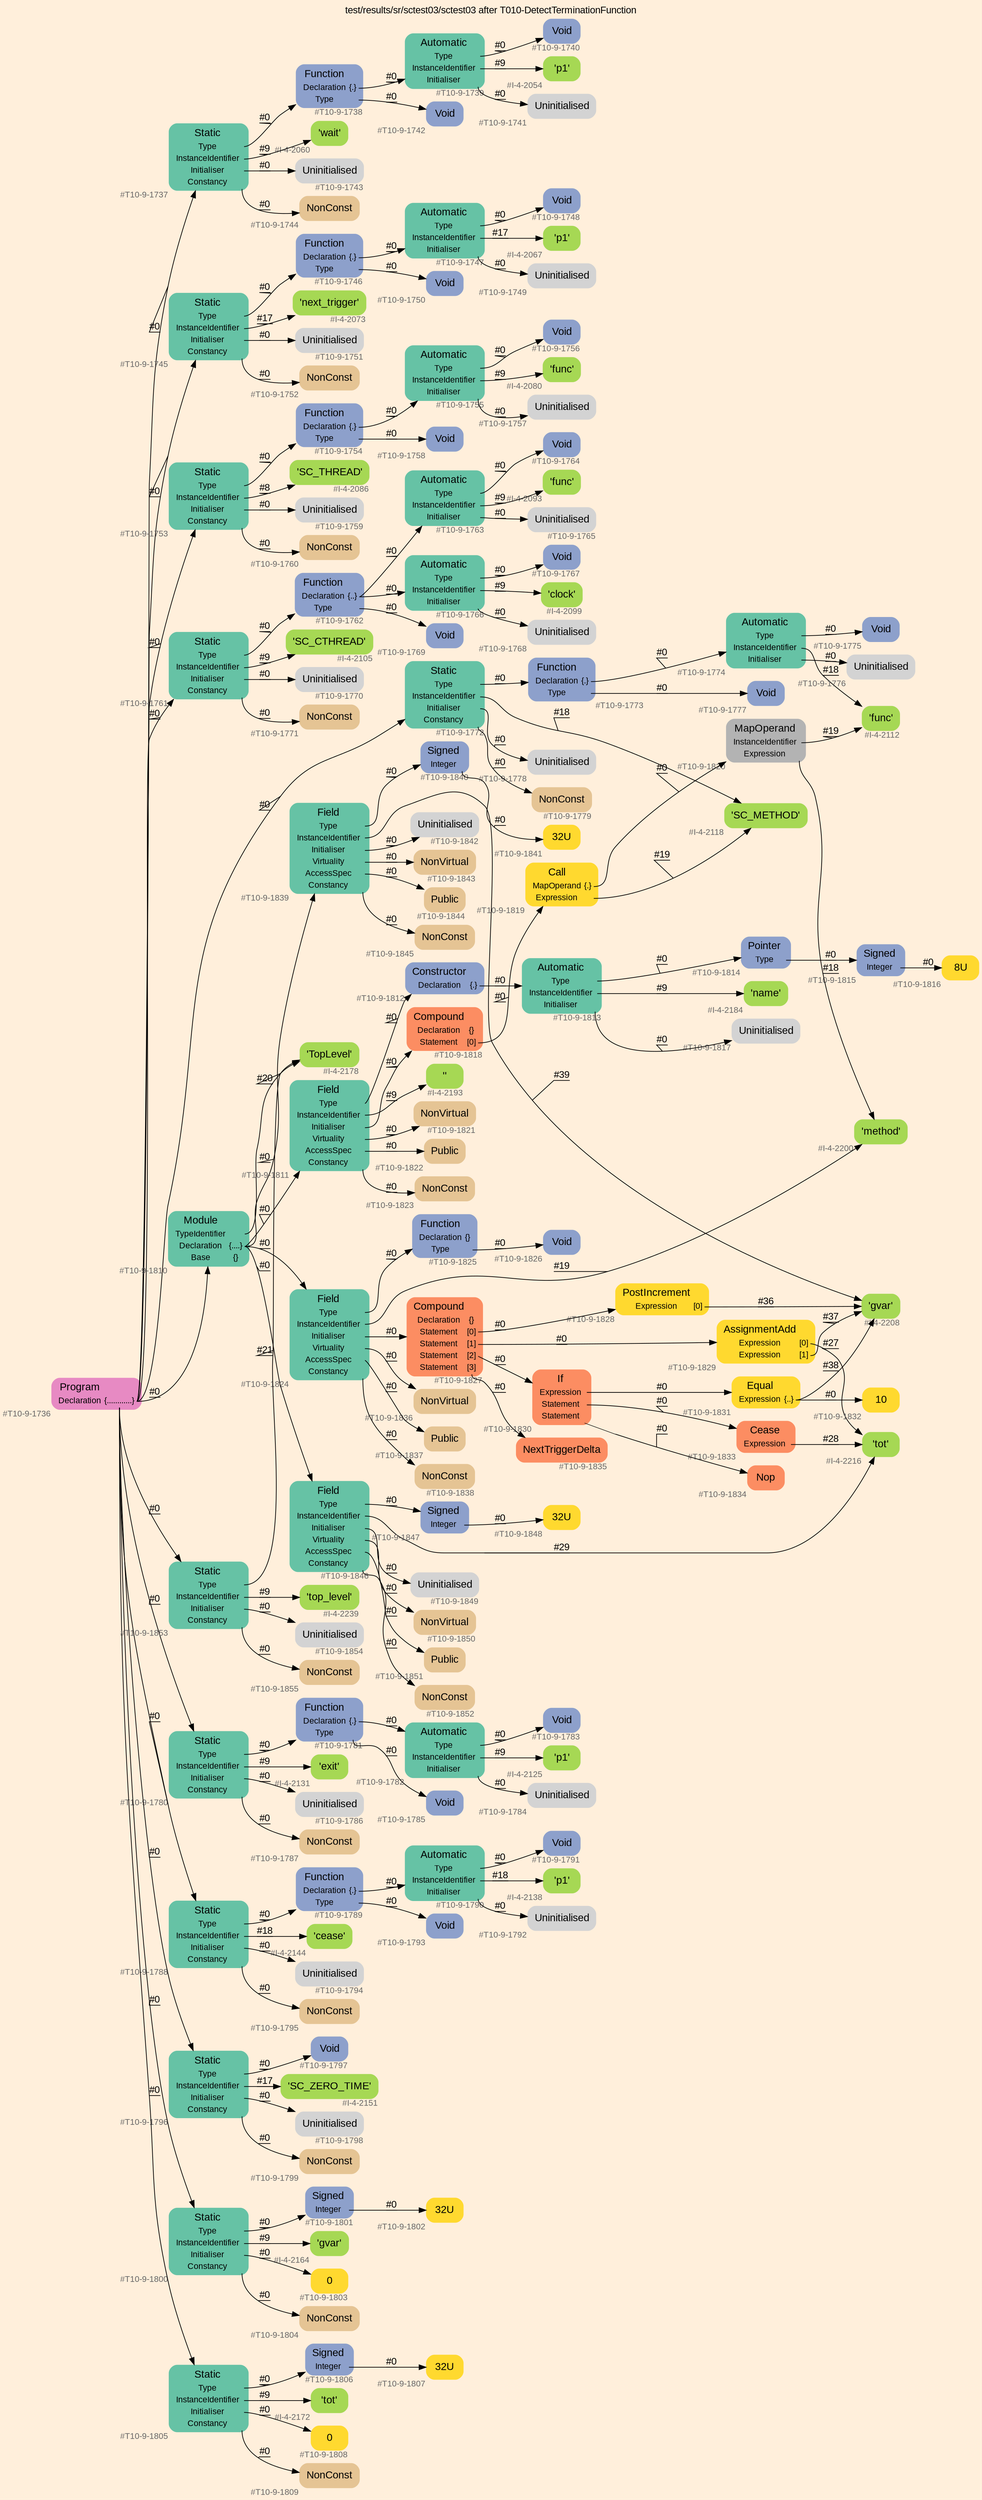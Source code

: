 digraph "test/results/sr/sctest03/sctest03 after T010-DetectTerminationFunction" {
label = "test/results/sr/sctest03/sctest03 after T010-DetectTerminationFunction"
labelloc = t
graph [
    rankdir = "LR"
    ranksep = 0.3
    bgcolor = antiquewhite1
    color = black
    fontcolor = black
    fontname = "Arial"
];
node [
    fontname = "Arial"
];
edge [
    fontname = "Arial"
];

// -------------------- node figure --------------------
// -------- block #T10-9-1736 ----------
"#T10-9-1736" [
    fillcolor = "/set28/4"
    xlabel = "#T10-9-1736"
    fontsize = "12"
    fontcolor = grey40
    shape = "plaintext"
    label = <<TABLE BORDER="0" CELLBORDER="0" CELLSPACING="0">
     <TR><TD><FONT COLOR="black" POINT-SIZE="15">Program</FONT></TD></TR>
     <TR><TD><FONT COLOR="black" POINT-SIZE="12">Declaration</FONT></TD><TD PORT="port0"><FONT COLOR="black" POINT-SIZE="12">{............}</FONT></TD></TR>
    </TABLE>>
    style = "rounded,filled"
];

// -------- block #T10-9-1737 ----------
"#T10-9-1737" [
    fillcolor = "/set28/1"
    xlabel = "#T10-9-1737"
    fontsize = "12"
    fontcolor = grey40
    shape = "plaintext"
    label = <<TABLE BORDER="0" CELLBORDER="0" CELLSPACING="0">
     <TR><TD><FONT COLOR="black" POINT-SIZE="15">Static</FONT></TD></TR>
     <TR><TD><FONT COLOR="black" POINT-SIZE="12">Type</FONT></TD><TD PORT="port0"></TD></TR>
     <TR><TD><FONT COLOR="black" POINT-SIZE="12">InstanceIdentifier</FONT></TD><TD PORT="port1"></TD></TR>
     <TR><TD><FONT COLOR="black" POINT-SIZE="12">Initialiser</FONT></TD><TD PORT="port2"></TD></TR>
     <TR><TD><FONT COLOR="black" POINT-SIZE="12">Constancy</FONT></TD><TD PORT="port3"></TD></TR>
    </TABLE>>
    style = "rounded,filled"
];

// -------- block #T10-9-1738 ----------
"#T10-9-1738" [
    fillcolor = "/set28/3"
    xlabel = "#T10-9-1738"
    fontsize = "12"
    fontcolor = grey40
    shape = "plaintext"
    label = <<TABLE BORDER="0" CELLBORDER="0" CELLSPACING="0">
     <TR><TD><FONT COLOR="black" POINT-SIZE="15">Function</FONT></TD></TR>
     <TR><TD><FONT COLOR="black" POINT-SIZE="12">Declaration</FONT></TD><TD PORT="port0"><FONT COLOR="black" POINT-SIZE="12">{.}</FONT></TD></TR>
     <TR><TD><FONT COLOR="black" POINT-SIZE="12">Type</FONT></TD><TD PORT="port1"></TD></TR>
    </TABLE>>
    style = "rounded,filled"
];

// -------- block #T10-9-1739 ----------
"#T10-9-1739" [
    fillcolor = "/set28/1"
    xlabel = "#T10-9-1739"
    fontsize = "12"
    fontcolor = grey40
    shape = "plaintext"
    label = <<TABLE BORDER="0" CELLBORDER="0" CELLSPACING="0">
     <TR><TD><FONT COLOR="black" POINT-SIZE="15">Automatic</FONT></TD></TR>
     <TR><TD><FONT COLOR="black" POINT-SIZE="12">Type</FONT></TD><TD PORT="port0"></TD></TR>
     <TR><TD><FONT COLOR="black" POINT-SIZE="12">InstanceIdentifier</FONT></TD><TD PORT="port1"></TD></TR>
     <TR><TD><FONT COLOR="black" POINT-SIZE="12">Initialiser</FONT></TD><TD PORT="port2"></TD></TR>
    </TABLE>>
    style = "rounded,filled"
];

// -------- block #T10-9-1740 ----------
"#T10-9-1740" [
    fillcolor = "/set28/3"
    xlabel = "#T10-9-1740"
    fontsize = "12"
    fontcolor = grey40
    shape = "plaintext"
    label = <<TABLE BORDER="0" CELLBORDER="0" CELLSPACING="0">
     <TR><TD><FONT COLOR="black" POINT-SIZE="15">Void</FONT></TD></TR>
    </TABLE>>
    style = "rounded,filled"
];

// -------- block #I-4-2054 ----------
"#I-4-2054" [
    fillcolor = "/set28/5"
    xlabel = "#I-4-2054"
    fontsize = "12"
    fontcolor = grey40
    shape = "plaintext"
    label = <<TABLE BORDER="0" CELLBORDER="0" CELLSPACING="0">
     <TR><TD><FONT COLOR="black" POINT-SIZE="15">'p1'</FONT></TD></TR>
    </TABLE>>
    style = "rounded,filled"
];

// -------- block #T10-9-1741 ----------
"#T10-9-1741" [
    xlabel = "#T10-9-1741"
    fontsize = "12"
    fontcolor = grey40
    shape = "plaintext"
    label = <<TABLE BORDER="0" CELLBORDER="0" CELLSPACING="0">
     <TR><TD><FONT COLOR="black" POINT-SIZE="15">Uninitialised</FONT></TD></TR>
    </TABLE>>
    style = "rounded,filled"
];

// -------- block #T10-9-1742 ----------
"#T10-9-1742" [
    fillcolor = "/set28/3"
    xlabel = "#T10-9-1742"
    fontsize = "12"
    fontcolor = grey40
    shape = "plaintext"
    label = <<TABLE BORDER="0" CELLBORDER="0" CELLSPACING="0">
     <TR><TD><FONT COLOR="black" POINT-SIZE="15">Void</FONT></TD></TR>
    </TABLE>>
    style = "rounded,filled"
];

// -------- block #I-4-2060 ----------
"#I-4-2060" [
    fillcolor = "/set28/5"
    xlabel = "#I-4-2060"
    fontsize = "12"
    fontcolor = grey40
    shape = "plaintext"
    label = <<TABLE BORDER="0" CELLBORDER="0" CELLSPACING="0">
     <TR><TD><FONT COLOR="black" POINT-SIZE="15">'wait'</FONT></TD></TR>
    </TABLE>>
    style = "rounded,filled"
];

// -------- block #T10-9-1743 ----------
"#T10-9-1743" [
    xlabel = "#T10-9-1743"
    fontsize = "12"
    fontcolor = grey40
    shape = "plaintext"
    label = <<TABLE BORDER="0" CELLBORDER="0" CELLSPACING="0">
     <TR><TD><FONT COLOR="black" POINT-SIZE="15">Uninitialised</FONT></TD></TR>
    </TABLE>>
    style = "rounded,filled"
];

// -------- block #T10-9-1744 ----------
"#T10-9-1744" [
    fillcolor = "/set28/7"
    xlabel = "#T10-9-1744"
    fontsize = "12"
    fontcolor = grey40
    shape = "plaintext"
    label = <<TABLE BORDER="0" CELLBORDER="0" CELLSPACING="0">
     <TR><TD><FONT COLOR="black" POINT-SIZE="15">NonConst</FONT></TD></TR>
    </TABLE>>
    style = "rounded,filled"
];

// -------- block #T10-9-1745 ----------
"#T10-9-1745" [
    fillcolor = "/set28/1"
    xlabel = "#T10-9-1745"
    fontsize = "12"
    fontcolor = grey40
    shape = "plaintext"
    label = <<TABLE BORDER="0" CELLBORDER="0" CELLSPACING="0">
     <TR><TD><FONT COLOR="black" POINT-SIZE="15">Static</FONT></TD></TR>
     <TR><TD><FONT COLOR="black" POINT-SIZE="12">Type</FONT></TD><TD PORT="port0"></TD></TR>
     <TR><TD><FONT COLOR="black" POINT-SIZE="12">InstanceIdentifier</FONT></TD><TD PORT="port1"></TD></TR>
     <TR><TD><FONT COLOR="black" POINT-SIZE="12">Initialiser</FONT></TD><TD PORT="port2"></TD></TR>
     <TR><TD><FONT COLOR="black" POINT-SIZE="12">Constancy</FONT></TD><TD PORT="port3"></TD></TR>
    </TABLE>>
    style = "rounded,filled"
];

// -------- block #T10-9-1746 ----------
"#T10-9-1746" [
    fillcolor = "/set28/3"
    xlabel = "#T10-9-1746"
    fontsize = "12"
    fontcolor = grey40
    shape = "plaintext"
    label = <<TABLE BORDER="0" CELLBORDER="0" CELLSPACING="0">
     <TR><TD><FONT COLOR="black" POINT-SIZE="15">Function</FONT></TD></TR>
     <TR><TD><FONT COLOR="black" POINT-SIZE="12">Declaration</FONT></TD><TD PORT="port0"><FONT COLOR="black" POINT-SIZE="12">{.}</FONT></TD></TR>
     <TR><TD><FONT COLOR="black" POINT-SIZE="12">Type</FONT></TD><TD PORT="port1"></TD></TR>
    </TABLE>>
    style = "rounded,filled"
];

// -------- block #T10-9-1747 ----------
"#T10-9-1747" [
    fillcolor = "/set28/1"
    xlabel = "#T10-9-1747"
    fontsize = "12"
    fontcolor = grey40
    shape = "plaintext"
    label = <<TABLE BORDER="0" CELLBORDER="0" CELLSPACING="0">
     <TR><TD><FONT COLOR="black" POINT-SIZE="15">Automatic</FONT></TD></TR>
     <TR><TD><FONT COLOR="black" POINT-SIZE="12">Type</FONT></TD><TD PORT="port0"></TD></TR>
     <TR><TD><FONT COLOR="black" POINT-SIZE="12">InstanceIdentifier</FONT></TD><TD PORT="port1"></TD></TR>
     <TR><TD><FONT COLOR="black" POINT-SIZE="12">Initialiser</FONT></TD><TD PORT="port2"></TD></TR>
    </TABLE>>
    style = "rounded,filled"
];

// -------- block #T10-9-1748 ----------
"#T10-9-1748" [
    fillcolor = "/set28/3"
    xlabel = "#T10-9-1748"
    fontsize = "12"
    fontcolor = grey40
    shape = "plaintext"
    label = <<TABLE BORDER="0" CELLBORDER="0" CELLSPACING="0">
     <TR><TD><FONT COLOR="black" POINT-SIZE="15">Void</FONT></TD></TR>
    </TABLE>>
    style = "rounded,filled"
];

// -------- block #I-4-2067 ----------
"#I-4-2067" [
    fillcolor = "/set28/5"
    xlabel = "#I-4-2067"
    fontsize = "12"
    fontcolor = grey40
    shape = "plaintext"
    label = <<TABLE BORDER="0" CELLBORDER="0" CELLSPACING="0">
     <TR><TD><FONT COLOR="black" POINT-SIZE="15">'p1'</FONT></TD></TR>
    </TABLE>>
    style = "rounded,filled"
];

// -------- block #T10-9-1749 ----------
"#T10-9-1749" [
    xlabel = "#T10-9-1749"
    fontsize = "12"
    fontcolor = grey40
    shape = "plaintext"
    label = <<TABLE BORDER="0" CELLBORDER="0" CELLSPACING="0">
     <TR><TD><FONT COLOR="black" POINT-SIZE="15">Uninitialised</FONT></TD></TR>
    </TABLE>>
    style = "rounded,filled"
];

// -------- block #T10-9-1750 ----------
"#T10-9-1750" [
    fillcolor = "/set28/3"
    xlabel = "#T10-9-1750"
    fontsize = "12"
    fontcolor = grey40
    shape = "plaintext"
    label = <<TABLE BORDER="0" CELLBORDER="0" CELLSPACING="0">
     <TR><TD><FONT COLOR="black" POINT-SIZE="15">Void</FONT></TD></TR>
    </TABLE>>
    style = "rounded,filled"
];

// -------- block #I-4-2073 ----------
"#I-4-2073" [
    fillcolor = "/set28/5"
    xlabel = "#I-4-2073"
    fontsize = "12"
    fontcolor = grey40
    shape = "plaintext"
    label = <<TABLE BORDER="0" CELLBORDER="0" CELLSPACING="0">
     <TR><TD><FONT COLOR="black" POINT-SIZE="15">'next_trigger'</FONT></TD></TR>
    </TABLE>>
    style = "rounded,filled"
];

// -------- block #T10-9-1751 ----------
"#T10-9-1751" [
    xlabel = "#T10-9-1751"
    fontsize = "12"
    fontcolor = grey40
    shape = "plaintext"
    label = <<TABLE BORDER="0" CELLBORDER="0" CELLSPACING="0">
     <TR><TD><FONT COLOR="black" POINT-SIZE="15">Uninitialised</FONT></TD></TR>
    </TABLE>>
    style = "rounded,filled"
];

// -------- block #T10-9-1752 ----------
"#T10-9-1752" [
    fillcolor = "/set28/7"
    xlabel = "#T10-9-1752"
    fontsize = "12"
    fontcolor = grey40
    shape = "plaintext"
    label = <<TABLE BORDER="0" CELLBORDER="0" CELLSPACING="0">
     <TR><TD><FONT COLOR="black" POINT-SIZE="15">NonConst</FONT></TD></TR>
    </TABLE>>
    style = "rounded,filled"
];

// -------- block #T10-9-1753 ----------
"#T10-9-1753" [
    fillcolor = "/set28/1"
    xlabel = "#T10-9-1753"
    fontsize = "12"
    fontcolor = grey40
    shape = "plaintext"
    label = <<TABLE BORDER="0" CELLBORDER="0" CELLSPACING="0">
     <TR><TD><FONT COLOR="black" POINT-SIZE="15">Static</FONT></TD></TR>
     <TR><TD><FONT COLOR="black" POINT-SIZE="12">Type</FONT></TD><TD PORT="port0"></TD></TR>
     <TR><TD><FONT COLOR="black" POINT-SIZE="12">InstanceIdentifier</FONT></TD><TD PORT="port1"></TD></TR>
     <TR><TD><FONT COLOR="black" POINT-SIZE="12">Initialiser</FONT></TD><TD PORT="port2"></TD></TR>
     <TR><TD><FONT COLOR="black" POINT-SIZE="12">Constancy</FONT></TD><TD PORT="port3"></TD></TR>
    </TABLE>>
    style = "rounded,filled"
];

// -------- block #T10-9-1754 ----------
"#T10-9-1754" [
    fillcolor = "/set28/3"
    xlabel = "#T10-9-1754"
    fontsize = "12"
    fontcolor = grey40
    shape = "plaintext"
    label = <<TABLE BORDER="0" CELLBORDER="0" CELLSPACING="0">
     <TR><TD><FONT COLOR="black" POINT-SIZE="15">Function</FONT></TD></TR>
     <TR><TD><FONT COLOR="black" POINT-SIZE="12">Declaration</FONT></TD><TD PORT="port0"><FONT COLOR="black" POINT-SIZE="12">{.}</FONT></TD></TR>
     <TR><TD><FONT COLOR="black" POINT-SIZE="12">Type</FONT></TD><TD PORT="port1"></TD></TR>
    </TABLE>>
    style = "rounded,filled"
];

// -------- block #T10-9-1755 ----------
"#T10-9-1755" [
    fillcolor = "/set28/1"
    xlabel = "#T10-9-1755"
    fontsize = "12"
    fontcolor = grey40
    shape = "plaintext"
    label = <<TABLE BORDER="0" CELLBORDER="0" CELLSPACING="0">
     <TR><TD><FONT COLOR="black" POINT-SIZE="15">Automatic</FONT></TD></TR>
     <TR><TD><FONT COLOR="black" POINT-SIZE="12">Type</FONT></TD><TD PORT="port0"></TD></TR>
     <TR><TD><FONT COLOR="black" POINT-SIZE="12">InstanceIdentifier</FONT></TD><TD PORT="port1"></TD></TR>
     <TR><TD><FONT COLOR="black" POINT-SIZE="12">Initialiser</FONT></TD><TD PORT="port2"></TD></TR>
    </TABLE>>
    style = "rounded,filled"
];

// -------- block #T10-9-1756 ----------
"#T10-9-1756" [
    fillcolor = "/set28/3"
    xlabel = "#T10-9-1756"
    fontsize = "12"
    fontcolor = grey40
    shape = "plaintext"
    label = <<TABLE BORDER="0" CELLBORDER="0" CELLSPACING="0">
     <TR><TD><FONT COLOR="black" POINT-SIZE="15">Void</FONT></TD></TR>
    </TABLE>>
    style = "rounded,filled"
];

// -------- block #I-4-2080 ----------
"#I-4-2080" [
    fillcolor = "/set28/5"
    xlabel = "#I-4-2080"
    fontsize = "12"
    fontcolor = grey40
    shape = "plaintext"
    label = <<TABLE BORDER="0" CELLBORDER="0" CELLSPACING="0">
     <TR><TD><FONT COLOR="black" POINT-SIZE="15">'func'</FONT></TD></TR>
    </TABLE>>
    style = "rounded,filled"
];

// -------- block #T10-9-1757 ----------
"#T10-9-1757" [
    xlabel = "#T10-9-1757"
    fontsize = "12"
    fontcolor = grey40
    shape = "plaintext"
    label = <<TABLE BORDER="0" CELLBORDER="0" CELLSPACING="0">
     <TR><TD><FONT COLOR="black" POINT-SIZE="15">Uninitialised</FONT></TD></TR>
    </TABLE>>
    style = "rounded,filled"
];

// -------- block #T10-9-1758 ----------
"#T10-9-1758" [
    fillcolor = "/set28/3"
    xlabel = "#T10-9-1758"
    fontsize = "12"
    fontcolor = grey40
    shape = "plaintext"
    label = <<TABLE BORDER="0" CELLBORDER="0" CELLSPACING="0">
     <TR><TD><FONT COLOR="black" POINT-SIZE="15">Void</FONT></TD></TR>
    </TABLE>>
    style = "rounded,filled"
];

// -------- block #I-4-2086 ----------
"#I-4-2086" [
    fillcolor = "/set28/5"
    xlabel = "#I-4-2086"
    fontsize = "12"
    fontcolor = grey40
    shape = "plaintext"
    label = <<TABLE BORDER="0" CELLBORDER="0" CELLSPACING="0">
     <TR><TD><FONT COLOR="black" POINT-SIZE="15">'SC_THREAD'</FONT></TD></TR>
    </TABLE>>
    style = "rounded,filled"
];

// -------- block #T10-9-1759 ----------
"#T10-9-1759" [
    xlabel = "#T10-9-1759"
    fontsize = "12"
    fontcolor = grey40
    shape = "plaintext"
    label = <<TABLE BORDER="0" CELLBORDER="0" CELLSPACING="0">
     <TR><TD><FONT COLOR="black" POINT-SIZE="15">Uninitialised</FONT></TD></TR>
    </TABLE>>
    style = "rounded,filled"
];

// -------- block #T10-9-1760 ----------
"#T10-9-1760" [
    fillcolor = "/set28/7"
    xlabel = "#T10-9-1760"
    fontsize = "12"
    fontcolor = grey40
    shape = "plaintext"
    label = <<TABLE BORDER="0" CELLBORDER="0" CELLSPACING="0">
     <TR><TD><FONT COLOR="black" POINT-SIZE="15">NonConst</FONT></TD></TR>
    </TABLE>>
    style = "rounded,filled"
];

// -------- block #T10-9-1761 ----------
"#T10-9-1761" [
    fillcolor = "/set28/1"
    xlabel = "#T10-9-1761"
    fontsize = "12"
    fontcolor = grey40
    shape = "plaintext"
    label = <<TABLE BORDER="0" CELLBORDER="0" CELLSPACING="0">
     <TR><TD><FONT COLOR="black" POINT-SIZE="15">Static</FONT></TD></TR>
     <TR><TD><FONT COLOR="black" POINT-SIZE="12">Type</FONT></TD><TD PORT="port0"></TD></TR>
     <TR><TD><FONT COLOR="black" POINT-SIZE="12">InstanceIdentifier</FONT></TD><TD PORT="port1"></TD></TR>
     <TR><TD><FONT COLOR="black" POINT-SIZE="12">Initialiser</FONT></TD><TD PORT="port2"></TD></TR>
     <TR><TD><FONT COLOR="black" POINT-SIZE="12">Constancy</FONT></TD><TD PORT="port3"></TD></TR>
    </TABLE>>
    style = "rounded,filled"
];

// -------- block #T10-9-1762 ----------
"#T10-9-1762" [
    fillcolor = "/set28/3"
    xlabel = "#T10-9-1762"
    fontsize = "12"
    fontcolor = grey40
    shape = "plaintext"
    label = <<TABLE BORDER="0" CELLBORDER="0" CELLSPACING="0">
     <TR><TD><FONT COLOR="black" POINT-SIZE="15">Function</FONT></TD></TR>
     <TR><TD><FONT COLOR="black" POINT-SIZE="12">Declaration</FONT></TD><TD PORT="port0"><FONT COLOR="black" POINT-SIZE="12">{..}</FONT></TD></TR>
     <TR><TD><FONT COLOR="black" POINT-SIZE="12">Type</FONT></TD><TD PORT="port1"></TD></TR>
    </TABLE>>
    style = "rounded,filled"
];

// -------- block #T10-9-1763 ----------
"#T10-9-1763" [
    fillcolor = "/set28/1"
    xlabel = "#T10-9-1763"
    fontsize = "12"
    fontcolor = grey40
    shape = "plaintext"
    label = <<TABLE BORDER="0" CELLBORDER="0" CELLSPACING="0">
     <TR><TD><FONT COLOR="black" POINT-SIZE="15">Automatic</FONT></TD></TR>
     <TR><TD><FONT COLOR="black" POINT-SIZE="12">Type</FONT></TD><TD PORT="port0"></TD></TR>
     <TR><TD><FONT COLOR="black" POINT-SIZE="12">InstanceIdentifier</FONT></TD><TD PORT="port1"></TD></TR>
     <TR><TD><FONT COLOR="black" POINT-SIZE="12">Initialiser</FONT></TD><TD PORT="port2"></TD></TR>
    </TABLE>>
    style = "rounded,filled"
];

// -------- block #T10-9-1764 ----------
"#T10-9-1764" [
    fillcolor = "/set28/3"
    xlabel = "#T10-9-1764"
    fontsize = "12"
    fontcolor = grey40
    shape = "plaintext"
    label = <<TABLE BORDER="0" CELLBORDER="0" CELLSPACING="0">
     <TR><TD><FONT COLOR="black" POINT-SIZE="15">Void</FONT></TD></TR>
    </TABLE>>
    style = "rounded,filled"
];

// -------- block #I-4-2093 ----------
"#I-4-2093" [
    fillcolor = "/set28/5"
    xlabel = "#I-4-2093"
    fontsize = "12"
    fontcolor = grey40
    shape = "plaintext"
    label = <<TABLE BORDER="0" CELLBORDER="0" CELLSPACING="0">
     <TR><TD><FONT COLOR="black" POINT-SIZE="15">'func'</FONT></TD></TR>
    </TABLE>>
    style = "rounded,filled"
];

// -------- block #T10-9-1765 ----------
"#T10-9-1765" [
    xlabel = "#T10-9-1765"
    fontsize = "12"
    fontcolor = grey40
    shape = "plaintext"
    label = <<TABLE BORDER="0" CELLBORDER="0" CELLSPACING="0">
     <TR><TD><FONT COLOR="black" POINT-SIZE="15">Uninitialised</FONT></TD></TR>
    </TABLE>>
    style = "rounded,filled"
];

// -------- block #T10-9-1766 ----------
"#T10-9-1766" [
    fillcolor = "/set28/1"
    xlabel = "#T10-9-1766"
    fontsize = "12"
    fontcolor = grey40
    shape = "plaintext"
    label = <<TABLE BORDER="0" CELLBORDER="0" CELLSPACING="0">
     <TR><TD><FONT COLOR="black" POINT-SIZE="15">Automatic</FONT></TD></TR>
     <TR><TD><FONT COLOR="black" POINT-SIZE="12">Type</FONT></TD><TD PORT="port0"></TD></TR>
     <TR><TD><FONT COLOR="black" POINT-SIZE="12">InstanceIdentifier</FONT></TD><TD PORT="port1"></TD></TR>
     <TR><TD><FONT COLOR="black" POINT-SIZE="12">Initialiser</FONT></TD><TD PORT="port2"></TD></TR>
    </TABLE>>
    style = "rounded,filled"
];

// -------- block #T10-9-1767 ----------
"#T10-9-1767" [
    fillcolor = "/set28/3"
    xlabel = "#T10-9-1767"
    fontsize = "12"
    fontcolor = grey40
    shape = "plaintext"
    label = <<TABLE BORDER="0" CELLBORDER="0" CELLSPACING="0">
     <TR><TD><FONT COLOR="black" POINT-SIZE="15">Void</FONT></TD></TR>
    </TABLE>>
    style = "rounded,filled"
];

// -------- block #I-4-2099 ----------
"#I-4-2099" [
    fillcolor = "/set28/5"
    xlabel = "#I-4-2099"
    fontsize = "12"
    fontcolor = grey40
    shape = "plaintext"
    label = <<TABLE BORDER="0" CELLBORDER="0" CELLSPACING="0">
     <TR><TD><FONT COLOR="black" POINT-SIZE="15">'clock'</FONT></TD></TR>
    </TABLE>>
    style = "rounded,filled"
];

// -------- block #T10-9-1768 ----------
"#T10-9-1768" [
    xlabel = "#T10-9-1768"
    fontsize = "12"
    fontcolor = grey40
    shape = "plaintext"
    label = <<TABLE BORDER="0" CELLBORDER="0" CELLSPACING="0">
     <TR><TD><FONT COLOR="black" POINT-SIZE="15">Uninitialised</FONT></TD></TR>
    </TABLE>>
    style = "rounded,filled"
];

// -------- block #T10-9-1769 ----------
"#T10-9-1769" [
    fillcolor = "/set28/3"
    xlabel = "#T10-9-1769"
    fontsize = "12"
    fontcolor = grey40
    shape = "plaintext"
    label = <<TABLE BORDER="0" CELLBORDER="0" CELLSPACING="0">
     <TR><TD><FONT COLOR="black" POINT-SIZE="15">Void</FONT></TD></TR>
    </TABLE>>
    style = "rounded,filled"
];

// -------- block #I-4-2105 ----------
"#I-4-2105" [
    fillcolor = "/set28/5"
    xlabel = "#I-4-2105"
    fontsize = "12"
    fontcolor = grey40
    shape = "plaintext"
    label = <<TABLE BORDER="0" CELLBORDER="0" CELLSPACING="0">
     <TR><TD><FONT COLOR="black" POINT-SIZE="15">'SC_CTHREAD'</FONT></TD></TR>
    </TABLE>>
    style = "rounded,filled"
];

// -------- block #T10-9-1770 ----------
"#T10-9-1770" [
    xlabel = "#T10-9-1770"
    fontsize = "12"
    fontcolor = grey40
    shape = "plaintext"
    label = <<TABLE BORDER="0" CELLBORDER="0" CELLSPACING="0">
     <TR><TD><FONT COLOR="black" POINT-SIZE="15">Uninitialised</FONT></TD></TR>
    </TABLE>>
    style = "rounded,filled"
];

// -------- block #T10-9-1771 ----------
"#T10-9-1771" [
    fillcolor = "/set28/7"
    xlabel = "#T10-9-1771"
    fontsize = "12"
    fontcolor = grey40
    shape = "plaintext"
    label = <<TABLE BORDER="0" CELLBORDER="0" CELLSPACING="0">
     <TR><TD><FONT COLOR="black" POINT-SIZE="15">NonConst</FONT></TD></TR>
    </TABLE>>
    style = "rounded,filled"
];

// -------- block #T10-9-1772 ----------
"#T10-9-1772" [
    fillcolor = "/set28/1"
    xlabel = "#T10-9-1772"
    fontsize = "12"
    fontcolor = grey40
    shape = "plaintext"
    label = <<TABLE BORDER="0" CELLBORDER="0" CELLSPACING="0">
     <TR><TD><FONT COLOR="black" POINT-SIZE="15">Static</FONT></TD></TR>
     <TR><TD><FONT COLOR="black" POINT-SIZE="12">Type</FONT></TD><TD PORT="port0"></TD></TR>
     <TR><TD><FONT COLOR="black" POINT-SIZE="12">InstanceIdentifier</FONT></TD><TD PORT="port1"></TD></TR>
     <TR><TD><FONT COLOR="black" POINT-SIZE="12">Initialiser</FONT></TD><TD PORT="port2"></TD></TR>
     <TR><TD><FONT COLOR="black" POINT-SIZE="12">Constancy</FONT></TD><TD PORT="port3"></TD></TR>
    </TABLE>>
    style = "rounded,filled"
];

// -------- block #T10-9-1773 ----------
"#T10-9-1773" [
    fillcolor = "/set28/3"
    xlabel = "#T10-9-1773"
    fontsize = "12"
    fontcolor = grey40
    shape = "plaintext"
    label = <<TABLE BORDER="0" CELLBORDER="0" CELLSPACING="0">
     <TR><TD><FONT COLOR="black" POINT-SIZE="15">Function</FONT></TD></TR>
     <TR><TD><FONT COLOR="black" POINT-SIZE="12">Declaration</FONT></TD><TD PORT="port0"><FONT COLOR="black" POINT-SIZE="12">{.}</FONT></TD></TR>
     <TR><TD><FONT COLOR="black" POINT-SIZE="12">Type</FONT></TD><TD PORT="port1"></TD></TR>
    </TABLE>>
    style = "rounded,filled"
];

// -------- block #T10-9-1774 ----------
"#T10-9-1774" [
    fillcolor = "/set28/1"
    xlabel = "#T10-9-1774"
    fontsize = "12"
    fontcolor = grey40
    shape = "plaintext"
    label = <<TABLE BORDER="0" CELLBORDER="0" CELLSPACING="0">
     <TR><TD><FONT COLOR="black" POINT-SIZE="15">Automatic</FONT></TD></TR>
     <TR><TD><FONT COLOR="black" POINT-SIZE="12">Type</FONT></TD><TD PORT="port0"></TD></TR>
     <TR><TD><FONT COLOR="black" POINT-SIZE="12">InstanceIdentifier</FONT></TD><TD PORT="port1"></TD></TR>
     <TR><TD><FONT COLOR="black" POINT-SIZE="12">Initialiser</FONT></TD><TD PORT="port2"></TD></TR>
    </TABLE>>
    style = "rounded,filled"
];

// -------- block #T10-9-1775 ----------
"#T10-9-1775" [
    fillcolor = "/set28/3"
    xlabel = "#T10-9-1775"
    fontsize = "12"
    fontcolor = grey40
    shape = "plaintext"
    label = <<TABLE BORDER="0" CELLBORDER="0" CELLSPACING="0">
     <TR><TD><FONT COLOR="black" POINT-SIZE="15">Void</FONT></TD></TR>
    </TABLE>>
    style = "rounded,filled"
];

// -------- block #I-4-2112 ----------
"#I-4-2112" [
    fillcolor = "/set28/5"
    xlabel = "#I-4-2112"
    fontsize = "12"
    fontcolor = grey40
    shape = "plaintext"
    label = <<TABLE BORDER="0" CELLBORDER="0" CELLSPACING="0">
     <TR><TD><FONT COLOR="black" POINT-SIZE="15">'func'</FONT></TD></TR>
    </TABLE>>
    style = "rounded,filled"
];

// -------- block #T10-9-1776 ----------
"#T10-9-1776" [
    xlabel = "#T10-9-1776"
    fontsize = "12"
    fontcolor = grey40
    shape = "plaintext"
    label = <<TABLE BORDER="0" CELLBORDER="0" CELLSPACING="0">
     <TR><TD><FONT COLOR="black" POINT-SIZE="15">Uninitialised</FONT></TD></TR>
    </TABLE>>
    style = "rounded,filled"
];

// -------- block #T10-9-1777 ----------
"#T10-9-1777" [
    fillcolor = "/set28/3"
    xlabel = "#T10-9-1777"
    fontsize = "12"
    fontcolor = grey40
    shape = "plaintext"
    label = <<TABLE BORDER="0" CELLBORDER="0" CELLSPACING="0">
     <TR><TD><FONT COLOR="black" POINT-SIZE="15">Void</FONT></TD></TR>
    </TABLE>>
    style = "rounded,filled"
];

// -------- block #I-4-2118 ----------
"#I-4-2118" [
    fillcolor = "/set28/5"
    xlabel = "#I-4-2118"
    fontsize = "12"
    fontcolor = grey40
    shape = "plaintext"
    label = <<TABLE BORDER="0" CELLBORDER="0" CELLSPACING="0">
     <TR><TD><FONT COLOR="black" POINT-SIZE="15">'SC_METHOD'</FONT></TD></TR>
    </TABLE>>
    style = "rounded,filled"
];

// -------- block #T10-9-1778 ----------
"#T10-9-1778" [
    xlabel = "#T10-9-1778"
    fontsize = "12"
    fontcolor = grey40
    shape = "plaintext"
    label = <<TABLE BORDER="0" CELLBORDER="0" CELLSPACING="0">
     <TR><TD><FONT COLOR="black" POINT-SIZE="15">Uninitialised</FONT></TD></TR>
    </TABLE>>
    style = "rounded,filled"
];

// -------- block #T10-9-1779 ----------
"#T10-9-1779" [
    fillcolor = "/set28/7"
    xlabel = "#T10-9-1779"
    fontsize = "12"
    fontcolor = grey40
    shape = "plaintext"
    label = <<TABLE BORDER="0" CELLBORDER="0" CELLSPACING="0">
     <TR><TD><FONT COLOR="black" POINT-SIZE="15">NonConst</FONT></TD></TR>
    </TABLE>>
    style = "rounded,filled"
];

// -------- block #T10-9-1780 ----------
"#T10-9-1780" [
    fillcolor = "/set28/1"
    xlabel = "#T10-9-1780"
    fontsize = "12"
    fontcolor = grey40
    shape = "plaintext"
    label = <<TABLE BORDER="0" CELLBORDER="0" CELLSPACING="0">
     <TR><TD><FONT COLOR="black" POINT-SIZE="15">Static</FONT></TD></TR>
     <TR><TD><FONT COLOR="black" POINT-SIZE="12">Type</FONT></TD><TD PORT="port0"></TD></TR>
     <TR><TD><FONT COLOR="black" POINT-SIZE="12">InstanceIdentifier</FONT></TD><TD PORT="port1"></TD></TR>
     <TR><TD><FONT COLOR="black" POINT-SIZE="12">Initialiser</FONT></TD><TD PORT="port2"></TD></TR>
     <TR><TD><FONT COLOR="black" POINT-SIZE="12">Constancy</FONT></TD><TD PORT="port3"></TD></TR>
    </TABLE>>
    style = "rounded,filled"
];

// -------- block #T10-9-1781 ----------
"#T10-9-1781" [
    fillcolor = "/set28/3"
    xlabel = "#T10-9-1781"
    fontsize = "12"
    fontcolor = grey40
    shape = "plaintext"
    label = <<TABLE BORDER="0" CELLBORDER="0" CELLSPACING="0">
     <TR><TD><FONT COLOR="black" POINT-SIZE="15">Function</FONT></TD></TR>
     <TR><TD><FONT COLOR="black" POINT-SIZE="12">Declaration</FONT></TD><TD PORT="port0"><FONT COLOR="black" POINT-SIZE="12">{.}</FONT></TD></TR>
     <TR><TD><FONT COLOR="black" POINT-SIZE="12">Type</FONT></TD><TD PORT="port1"></TD></TR>
    </TABLE>>
    style = "rounded,filled"
];

// -------- block #T10-9-1782 ----------
"#T10-9-1782" [
    fillcolor = "/set28/1"
    xlabel = "#T10-9-1782"
    fontsize = "12"
    fontcolor = grey40
    shape = "plaintext"
    label = <<TABLE BORDER="0" CELLBORDER="0" CELLSPACING="0">
     <TR><TD><FONT COLOR="black" POINT-SIZE="15">Automatic</FONT></TD></TR>
     <TR><TD><FONT COLOR="black" POINT-SIZE="12">Type</FONT></TD><TD PORT="port0"></TD></TR>
     <TR><TD><FONT COLOR="black" POINT-SIZE="12">InstanceIdentifier</FONT></TD><TD PORT="port1"></TD></TR>
     <TR><TD><FONT COLOR="black" POINT-SIZE="12">Initialiser</FONT></TD><TD PORT="port2"></TD></TR>
    </TABLE>>
    style = "rounded,filled"
];

// -------- block #T10-9-1783 ----------
"#T10-9-1783" [
    fillcolor = "/set28/3"
    xlabel = "#T10-9-1783"
    fontsize = "12"
    fontcolor = grey40
    shape = "plaintext"
    label = <<TABLE BORDER="0" CELLBORDER="0" CELLSPACING="0">
     <TR><TD><FONT COLOR="black" POINT-SIZE="15">Void</FONT></TD></TR>
    </TABLE>>
    style = "rounded,filled"
];

// -------- block #I-4-2125 ----------
"#I-4-2125" [
    fillcolor = "/set28/5"
    xlabel = "#I-4-2125"
    fontsize = "12"
    fontcolor = grey40
    shape = "plaintext"
    label = <<TABLE BORDER="0" CELLBORDER="0" CELLSPACING="0">
     <TR><TD><FONT COLOR="black" POINT-SIZE="15">'p1'</FONT></TD></TR>
    </TABLE>>
    style = "rounded,filled"
];

// -------- block #T10-9-1784 ----------
"#T10-9-1784" [
    xlabel = "#T10-9-1784"
    fontsize = "12"
    fontcolor = grey40
    shape = "plaintext"
    label = <<TABLE BORDER="0" CELLBORDER="0" CELLSPACING="0">
     <TR><TD><FONT COLOR="black" POINT-SIZE="15">Uninitialised</FONT></TD></TR>
    </TABLE>>
    style = "rounded,filled"
];

// -------- block #T10-9-1785 ----------
"#T10-9-1785" [
    fillcolor = "/set28/3"
    xlabel = "#T10-9-1785"
    fontsize = "12"
    fontcolor = grey40
    shape = "plaintext"
    label = <<TABLE BORDER="0" CELLBORDER="0" CELLSPACING="0">
     <TR><TD><FONT COLOR="black" POINT-SIZE="15">Void</FONT></TD></TR>
    </TABLE>>
    style = "rounded,filled"
];

// -------- block #I-4-2131 ----------
"#I-4-2131" [
    fillcolor = "/set28/5"
    xlabel = "#I-4-2131"
    fontsize = "12"
    fontcolor = grey40
    shape = "plaintext"
    label = <<TABLE BORDER="0" CELLBORDER="0" CELLSPACING="0">
     <TR><TD><FONT COLOR="black" POINT-SIZE="15">'exit'</FONT></TD></TR>
    </TABLE>>
    style = "rounded,filled"
];

// -------- block #T10-9-1786 ----------
"#T10-9-1786" [
    xlabel = "#T10-9-1786"
    fontsize = "12"
    fontcolor = grey40
    shape = "plaintext"
    label = <<TABLE BORDER="0" CELLBORDER="0" CELLSPACING="0">
     <TR><TD><FONT COLOR="black" POINT-SIZE="15">Uninitialised</FONT></TD></TR>
    </TABLE>>
    style = "rounded,filled"
];

// -------- block #T10-9-1787 ----------
"#T10-9-1787" [
    fillcolor = "/set28/7"
    xlabel = "#T10-9-1787"
    fontsize = "12"
    fontcolor = grey40
    shape = "plaintext"
    label = <<TABLE BORDER="0" CELLBORDER="0" CELLSPACING="0">
     <TR><TD><FONT COLOR="black" POINT-SIZE="15">NonConst</FONT></TD></TR>
    </TABLE>>
    style = "rounded,filled"
];

// -------- block #T10-9-1788 ----------
"#T10-9-1788" [
    fillcolor = "/set28/1"
    xlabel = "#T10-9-1788"
    fontsize = "12"
    fontcolor = grey40
    shape = "plaintext"
    label = <<TABLE BORDER="0" CELLBORDER="0" CELLSPACING="0">
     <TR><TD><FONT COLOR="black" POINT-SIZE="15">Static</FONT></TD></TR>
     <TR><TD><FONT COLOR="black" POINT-SIZE="12">Type</FONT></TD><TD PORT="port0"></TD></TR>
     <TR><TD><FONT COLOR="black" POINT-SIZE="12">InstanceIdentifier</FONT></TD><TD PORT="port1"></TD></TR>
     <TR><TD><FONT COLOR="black" POINT-SIZE="12">Initialiser</FONT></TD><TD PORT="port2"></TD></TR>
     <TR><TD><FONT COLOR="black" POINT-SIZE="12">Constancy</FONT></TD><TD PORT="port3"></TD></TR>
    </TABLE>>
    style = "rounded,filled"
];

// -------- block #T10-9-1789 ----------
"#T10-9-1789" [
    fillcolor = "/set28/3"
    xlabel = "#T10-9-1789"
    fontsize = "12"
    fontcolor = grey40
    shape = "plaintext"
    label = <<TABLE BORDER="0" CELLBORDER="0" CELLSPACING="0">
     <TR><TD><FONT COLOR="black" POINT-SIZE="15">Function</FONT></TD></TR>
     <TR><TD><FONT COLOR="black" POINT-SIZE="12">Declaration</FONT></TD><TD PORT="port0"><FONT COLOR="black" POINT-SIZE="12">{.}</FONT></TD></TR>
     <TR><TD><FONT COLOR="black" POINT-SIZE="12">Type</FONT></TD><TD PORT="port1"></TD></TR>
    </TABLE>>
    style = "rounded,filled"
];

// -------- block #T10-9-1790 ----------
"#T10-9-1790" [
    fillcolor = "/set28/1"
    xlabel = "#T10-9-1790"
    fontsize = "12"
    fontcolor = grey40
    shape = "plaintext"
    label = <<TABLE BORDER="0" CELLBORDER="0" CELLSPACING="0">
     <TR><TD><FONT COLOR="black" POINT-SIZE="15">Automatic</FONT></TD></TR>
     <TR><TD><FONT COLOR="black" POINT-SIZE="12">Type</FONT></TD><TD PORT="port0"></TD></TR>
     <TR><TD><FONT COLOR="black" POINT-SIZE="12">InstanceIdentifier</FONT></TD><TD PORT="port1"></TD></TR>
     <TR><TD><FONT COLOR="black" POINT-SIZE="12">Initialiser</FONT></TD><TD PORT="port2"></TD></TR>
    </TABLE>>
    style = "rounded,filled"
];

// -------- block #T10-9-1791 ----------
"#T10-9-1791" [
    fillcolor = "/set28/3"
    xlabel = "#T10-9-1791"
    fontsize = "12"
    fontcolor = grey40
    shape = "plaintext"
    label = <<TABLE BORDER="0" CELLBORDER="0" CELLSPACING="0">
     <TR><TD><FONT COLOR="black" POINT-SIZE="15">Void</FONT></TD></TR>
    </TABLE>>
    style = "rounded,filled"
];

// -------- block #I-4-2138 ----------
"#I-4-2138" [
    fillcolor = "/set28/5"
    xlabel = "#I-4-2138"
    fontsize = "12"
    fontcolor = grey40
    shape = "plaintext"
    label = <<TABLE BORDER="0" CELLBORDER="0" CELLSPACING="0">
     <TR><TD><FONT COLOR="black" POINT-SIZE="15">'p1'</FONT></TD></TR>
    </TABLE>>
    style = "rounded,filled"
];

// -------- block #T10-9-1792 ----------
"#T10-9-1792" [
    xlabel = "#T10-9-1792"
    fontsize = "12"
    fontcolor = grey40
    shape = "plaintext"
    label = <<TABLE BORDER="0" CELLBORDER="0" CELLSPACING="0">
     <TR><TD><FONT COLOR="black" POINT-SIZE="15">Uninitialised</FONT></TD></TR>
    </TABLE>>
    style = "rounded,filled"
];

// -------- block #T10-9-1793 ----------
"#T10-9-1793" [
    fillcolor = "/set28/3"
    xlabel = "#T10-9-1793"
    fontsize = "12"
    fontcolor = grey40
    shape = "plaintext"
    label = <<TABLE BORDER="0" CELLBORDER="0" CELLSPACING="0">
     <TR><TD><FONT COLOR="black" POINT-SIZE="15">Void</FONT></TD></TR>
    </TABLE>>
    style = "rounded,filled"
];

// -------- block #I-4-2144 ----------
"#I-4-2144" [
    fillcolor = "/set28/5"
    xlabel = "#I-4-2144"
    fontsize = "12"
    fontcolor = grey40
    shape = "plaintext"
    label = <<TABLE BORDER="0" CELLBORDER="0" CELLSPACING="0">
     <TR><TD><FONT COLOR="black" POINT-SIZE="15">'cease'</FONT></TD></TR>
    </TABLE>>
    style = "rounded,filled"
];

// -------- block #T10-9-1794 ----------
"#T10-9-1794" [
    xlabel = "#T10-9-1794"
    fontsize = "12"
    fontcolor = grey40
    shape = "plaintext"
    label = <<TABLE BORDER="0" CELLBORDER="0" CELLSPACING="0">
     <TR><TD><FONT COLOR="black" POINT-SIZE="15">Uninitialised</FONT></TD></TR>
    </TABLE>>
    style = "rounded,filled"
];

// -------- block #T10-9-1795 ----------
"#T10-9-1795" [
    fillcolor = "/set28/7"
    xlabel = "#T10-9-1795"
    fontsize = "12"
    fontcolor = grey40
    shape = "plaintext"
    label = <<TABLE BORDER="0" CELLBORDER="0" CELLSPACING="0">
     <TR><TD><FONT COLOR="black" POINT-SIZE="15">NonConst</FONT></TD></TR>
    </TABLE>>
    style = "rounded,filled"
];

// -------- block #T10-9-1796 ----------
"#T10-9-1796" [
    fillcolor = "/set28/1"
    xlabel = "#T10-9-1796"
    fontsize = "12"
    fontcolor = grey40
    shape = "plaintext"
    label = <<TABLE BORDER="0" CELLBORDER="0" CELLSPACING="0">
     <TR><TD><FONT COLOR="black" POINT-SIZE="15">Static</FONT></TD></TR>
     <TR><TD><FONT COLOR="black" POINT-SIZE="12">Type</FONT></TD><TD PORT="port0"></TD></TR>
     <TR><TD><FONT COLOR="black" POINT-SIZE="12">InstanceIdentifier</FONT></TD><TD PORT="port1"></TD></TR>
     <TR><TD><FONT COLOR="black" POINT-SIZE="12">Initialiser</FONT></TD><TD PORT="port2"></TD></TR>
     <TR><TD><FONT COLOR="black" POINT-SIZE="12">Constancy</FONT></TD><TD PORT="port3"></TD></TR>
    </TABLE>>
    style = "rounded,filled"
];

// -------- block #T10-9-1797 ----------
"#T10-9-1797" [
    fillcolor = "/set28/3"
    xlabel = "#T10-9-1797"
    fontsize = "12"
    fontcolor = grey40
    shape = "plaintext"
    label = <<TABLE BORDER="0" CELLBORDER="0" CELLSPACING="0">
     <TR><TD><FONT COLOR="black" POINT-SIZE="15">Void</FONT></TD></TR>
    </TABLE>>
    style = "rounded,filled"
];

// -------- block #I-4-2151 ----------
"#I-4-2151" [
    fillcolor = "/set28/5"
    xlabel = "#I-4-2151"
    fontsize = "12"
    fontcolor = grey40
    shape = "plaintext"
    label = <<TABLE BORDER="0" CELLBORDER="0" CELLSPACING="0">
     <TR><TD><FONT COLOR="black" POINT-SIZE="15">'SC_ZERO_TIME'</FONT></TD></TR>
    </TABLE>>
    style = "rounded,filled"
];

// -------- block #T10-9-1798 ----------
"#T10-9-1798" [
    xlabel = "#T10-9-1798"
    fontsize = "12"
    fontcolor = grey40
    shape = "plaintext"
    label = <<TABLE BORDER="0" CELLBORDER="0" CELLSPACING="0">
     <TR><TD><FONT COLOR="black" POINT-SIZE="15">Uninitialised</FONT></TD></TR>
    </TABLE>>
    style = "rounded,filled"
];

// -------- block #T10-9-1799 ----------
"#T10-9-1799" [
    fillcolor = "/set28/7"
    xlabel = "#T10-9-1799"
    fontsize = "12"
    fontcolor = grey40
    shape = "plaintext"
    label = <<TABLE BORDER="0" CELLBORDER="0" CELLSPACING="0">
     <TR><TD><FONT COLOR="black" POINT-SIZE="15">NonConst</FONT></TD></TR>
    </TABLE>>
    style = "rounded,filled"
];

// -------- block #T10-9-1800 ----------
"#T10-9-1800" [
    fillcolor = "/set28/1"
    xlabel = "#T10-9-1800"
    fontsize = "12"
    fontcolor = grey40
    shape = "plaintext"
    label = <<TABLE BORDER="0" CELLBORDER="0" CELLSPACING="0">
     <TR><TD><FONT COLOR="black" POINT-SIZE="15">Static</FONT></TD></TR>
     <TR><TD><FONT COLOR="black" POINT-SIZE="12">Type</FONT></TD><TD PORT="port0"></TD></TR>
     <TR><TD><FONT COLOR="black" POINT-SIZE="12">InstanceIdentifier</FONT></TD><TD PORT="port1"></TD></TR>
     <TR><TD><FONT COLOR="black" POINT-SIZE="12">Initialiser</FONT></TD><TD PORT="port2"></TD></TR>
     <TR><TD><FONT COLOR="black" POINT-SIZE="12">Constancy</FONT></TD><TD PORT="port3"></TD></TR>
    </TABLE>>
    style = "rounded,filled"
];

// -------- block #T10-9-1801 ----------
"#T10-9-1801" [
    fillcolor = "/set28/3"
    xlabel = "#T10-9-1801"
    fontsize = "12"
    fontcolor = grey40
    shape = "plaintext"
    label = <<TABLE BORDER="0" CELLBORDER="0" CELLSPACING="0">
     <TR><TD><FONT COLOR="black" POINT-SIZE="15">Signed</FONT></TD></TR>
     <TR><TD><FONT COLOR="black" POINT-SIZE="12">Integer</FONT></TD><TD PORT="port0"></TD></TR>
    </TABLE>>
    style = "rounded,filled"
];

// -------- block #T10-9-1802 ----------
"#T10-9-1802" [
    fillcolor = "/set28/6"
    xlabel = "#T10-9-1802"
    fontsize = "12"
    fontcolor = grey40
    shape = "plaintext"
    label = <<TABLE BORDER="0" CELLBORDER="0" CELLSPACING="0">
     <TR><TD><FONT COLOR="black" POINT-SIZE="15">32U</FONT></TD></TR>
    </TABLE>>
    style = "rounded,filled"
];

// -------- block #I-4-2164 ----------
"#I-4-2164" [
    fillcolor = "/set28/5"
    xlabel = "#I-4-2164"
    fontsize = "12"
    fontcolor = grey40
    shape = "plaintext"
    label = <<TABLE BORDER="0" CELLBORDER="0" CELLSPACING="0">
     <TR><TD><FONT COLOR="black" POINT-SIZE="15">'gvar'</FONT></TD></TR>
    </TABLE>>
    style = "rounded,filled"
];

// -------- block #T10-9-1803 ----------
"#T10-9-1803" [
    fillcolor = "/set28/6"
    xlabel = "#T10-9-1803"
    fontsize = "12"
    fontcolor = grey40
    shape = "plaintext"
    label = <<TABLE BORDER="0" CELLBORDER="0" CELLSPACING="0">
     <TR><TD><FONT COLOR="black" POINT-SIZE="15">0</FONT></TD></TR>
    </TABLE>>
    style = "rounded,filled"
];

// -------- block #T10-9-1804 ----------
"#T10-9-1804" [
    fillcolor = "/set28/7"
    xlabel = "#T10-9-1804"
    fontsize = "12"
    fontcolor = grey40
    shape = "plaintext"
    label = <<TABLE BORDER="0" CELLBORDER="0" CELLSPACING="0">
     <TR><TD><FONT COLOR="black" POINT-SIZE="15">NonConst</FONT></TD></TR>
    </TABLE>>
    style = "rounded,filled"
];

// -------- block #T10-9-1805 ----------
"#T10-9-1805" [
    fillcolor = "/set28/1"
    xlabel = "#T10-9-1805"
    fontsize = "12"
    fontcolor = grey40
    shape = "plaintext"
    label = <<TABLE BORDER="0" CELLBORDER="0" CELLSPACING="0">
     <TR><TD><FONT COLOR="black" POINT-SIZE="15">Static</FONT></TD></TR>
     <TR><TD><FONT COLOR="black" POINT-SIZE="12">Type</FONT></TD><TD PORT="port0"></TD></TR>
     <TR><TD><FONT COLOR="black" POINT-SIZE="12">InstanceIdentifier</FONT></TD><TD PORT="port1"></TD></TR>
     <TR><TD><FONT COLOR="black" POINT-SIZE="12">Initialiser</FONT></TD><TD PORT="port2"></TD></TR>
     <TR><TD><FONT COLOR="black" POINT-SIZE="12">Constancy</FONT></TD><TD PORT="port3"></TD></TR>
    </TABLE>>
    style = "rounded,filled"
];

// -------- block #T10-9-1806 ----------
"#T10-9-1806" [
    fillcolor = "/set28/3"
    xlabel = "#T10-9-1806"
    fontsize = "12"
    fontcolor = grey40
    shape = "plaintext"
    label = <<TABLE BORDER="0" CELLBORDER="0" CELLSPACING="0">
     <TR><TD><FONT COLOR="black" POINT-SIZE="15">Signed</FONT></TD></TR>
     <TR><TD><FONT COLOR="black" POINT-SIZE="12">Integer</FONT></TD><TD PORT="port0"></TD></TR>
    </TABLE>>
    style = "rounded,filled"
];

// -------- block #T10-9-1807 ----------
"#T10-9-1807" [
    fillcolor = "/set28/6"
    xlabel = "#T10-9-1807"
    fontsize = "12"
    fontcolor = grey40
    shape = "plaintext"
    label = <<TABLE BORDER="0" CELLBORDER="0" CELLSPACING="0">
     <TR><TD><FONT COLOR="black" POINT-SIZE="15">32U</FONT></TD></TR>
    </TABLE>>
    style = "rounded,filled"
];

// -------- block #I-4-2172 ----------
"#I-4-2172" [
    fillcolor = "/set28/5"
    xlabel = "#I-4-2172"
    fontsize = "12"
    fontcolor = grey40
    shape = "plaintext"
    label = <<TABLE BORDER="0" CELLBORDER="0" CELLSPACING="0">
     <TR><TD><FONT COLOR="black" POINT-SIZE="15">'tot'</FONT></TD></TR>
    </TABLE>>
    style = "rounded,filled"
];

// -------- block #T10-9-1808 ----------
"#T10-9-1808" [
    fillcolor = "/set28/6"
    xlabel = "#T10-9-1808"
    fontsize = "12"
    fontcolor = grey40
    shape = "plaintext"
    label = <<TABLE BORDER="0" CELLBORDER="0" CELLSPACING="0">
     <TR><TD><FONT COLOR="black" POINT-SIZE="15">0</FONT></TD></TR>
    </TABLE>>
    style = "rounded,filled"
];

// -------- block #T10-9-1809 ----------
"#T10-9-1809" [
    fillcolor = "/set28/7"
    xlabel = "#T10-9-1809"
    fontsize = "12"
    fontcolor = grey40
    shape = "plaintext"
    label = <<TABLE BORDER="0" CELLBORDER="0" CELLSPACING="0">
     <TR><TD><FONT COLOR="black" POINT-SIZE="15">NonConst</FONT></TD></TR>
    </TABLE>>
    style = "rounded,filled"
];

// -------- block #T10-9-1810 ----------
"#T10-9-1810" [
    fillcolor = "/set28/1"
    xlabel = "#T10-9-1810"
    fontsize = "12"
    fontcolor = grey40
    shape = "plaintext"
    label = <<TABLE BORDER="0" CELLBORDER="0" CELLSPACING="0">
     <TR><TD><FONT COLOR="black" POINT-SIZE="15">Module</FONT></TD></TR>
     <TR><TD><FONT COLOR="black" POINT-SIZE="12">TypeIdentifier</FONT></TD><TD PORT="port0"></TD></TR>
     <TR><TD><FONT COLOR="black" POINT-SIZE="12">Declaration</FONT></TD><TD PORT="port1"><FONT COLOR="black" POINT-SIZE="12">{....}</FONT></TD></TR>
     <TR><TD><FONT COLOR="black" POINT-SIZE="12">Base</FONT></TD><TD PORT="port2"><FONT COLOR="black" POINT-SIZE="12">{}</FONT></TD></TR>
    </TABLE>>
    style = "rounded,filled"
];

// -------- block #I-4-2178 ----------
"#I-4-2178" [
    fillcolor = "/set28/5"
    xlabel = "#I-4-2178"
    fontsize = "12"
    fontcolor = grey40
    shape = "plaintext"
    label = <<TABLE BORDER="0" CELLBORDER="0" CELLSPACING="0">
     <TR><TD><FONT COLOR="black" POINT-SIZE="15">'TopLevel'</FONT></TD></TR>
    </TABLE>>
    style = "rounded,filled"
];

// -------- block #T10-9-1811 ----------
"#T10-9-1811" [
    fillcolor = "/set28/1"
    xlabel = "#T10-9-1811"
    fontsize = "12"
    fontcolor = grey40
    shape = "plaintext"
    label = <<TABLE BORDER="0" CELLBORDER="0" CELLSPACING="0">
     <TR><TD><FONT COLOR="black" POINT-SIZE="15">Field</FONT></TD></TR>
     <TR><TD><FONT COLOR="black" POINT-SIZE="12">Type</FONT></TD><TD PORT="port0"></TD></TR>
     <TR><TD><FONT COLOR="black" POINT-SIZE="12">InstanceIdentifier</FONT></TD><TD PORT="port1"></TD></TR>
     <TR><TD><FONT COLOR="black" POINT-SIZE="12">Initialiser</FONT></TD><TD PORT="port2"></TD></TR>
     <TR><TD><FONT COLOR="black" POINT-SIZE="12">Virtuality</FONT></TD><TD PORT="port3"></TD></TR>
     <TR><TD><FONT COLOR="black" POINT-SIZE="12">AccessSpec</FONT></TD><TD PORT="port4"></TD></TR>
     <TR><TD><FONT COLOR="black" POINT-SIZE="12">Constancy</FONT></TD><TD PORT="port5"></TD></TR>
    </TABLE>>
    style = "rounded,filled"
];

// -------- block #T10-9-1812 ----------
"#T10-9-1812" [
    fillcolor = "/set28/3"
    xlabel = "#T10-9-1812"
    fontsize = "12"
    fontcolor = grey40
    shape = "plaintext"
    label = <<TABLE BORDER="0" CELLBORDER="0" CELLSPACING="0">
     <TR><TD><FONT COLOR="black" POINT-SIZE="15">Constructor</FONT></TD></TR>
     <TR><TD><FONT COLOR="black" POINT-SIZE="12">Declaration</FONT></TD><TD PORT="port0"><FONT COLOR="black" POINT-SIZE="12">{.}</FONT></TD></TR>
    </TABLE>>
    style = "rounded,filled"
];

// -------- block #T10-9-1813 ----------
"#T10-9-1813" [
    fillcolor = "/set28/1"
    xlabel = "#T10-9-1813"
    fontsize = "12"
    fontcolor = grey40
    shape = "plaintext"
    label = <<TABLE BORDER="0" CELLBORDER="0" CELLSPACING="0">
     <TR><TD><FONT COLOR="black" POINT-SIZE="15">Automatic</FONT></TD></TR>
     <TR><TD><FONT COLOR="black" POINT-SIZE="12">Type</FONT></TD><TD PORT="port0"></TD></TR>
     <TR><TD><FONT COLOR="black" POINT-SIZE="12">InstanceIdentifier</FONT></TD><TD PORT="port1"></TD></TR>
     <TR><TD><FONT COLOR="black" POINT-SIZE="12">Initialiser</FONT></TD><TD PORT="port2"></TD></TR>
    </TABLE>>
    style = "rounded,filled"
];

// -------- block #T10-9-1814 ----------
"#T10-9-1814" [
    fillcolor = "/set28/3"
    xlabel = "#T10-9-1814"
    fontsize = "12"
    fontcolor = grey40
    shape = "plaintext"
    label = <<TABLE BORDER="0" CELLBORDER="0" CELLSPACING="0">
     <TR><TD><FONT COLOR="black" POINT-SIZE="15">Pointer</FONT></TD></TR>
     <TR><TD><FONT COLOR="black" POINT-SIZE="12">Type</FONT></TD><TD PORT="port0"></TD></TR>
    </TABLE>>
    style = "rounded,filled"
];

// -------- block #T10-9-1815 ----------
"#T10-9-1815" [
    fillcolor = "/set28/3"
    xlabel = "#T10-9-1815"
    fontsize = "12"
    fontcolor = grey40
    shape = "plaintext"
    label = <<TABLE BORDER="0" CELLBORDER="0" CELLSPACING="0">
     <TR><TD><FONT COLOR="black" POINT-SIZE="15">Signed</FONT></TD></TR>
     <TR><TD><FONT COLOR="black" POINT-SIZE="12">Integer</FONT></TD><TD PORT="port0"></TD></TR>
    </TABLE>>
    style = "rounded,filled"
];

// -------- block #T10-9-1816 ----------
"#T10-9-1816" [
    fillcolor = "/set28/6"
    xlabel = "#T10-9-1816"
    fontsize = "12"
    fontcolor = grey40
    shape = "plaintext"
    label = <<TABLE BORDER="0" CELLBORDER="0" CELLSPACING="0">
     <TR><TD><FONT COLOR="black" POINT-SIZE="15">8U</FONT></TD></TR>
    </TABLE>>
    style = "rounded,filled"
];

// -------- block #I-4-2184 ----------
"#I-4-2184" [
    fillcolor = "/set28/5"
    xlabel = "#I-4-2184"
    fontsize = "12"
    fontcolor = grey40
    shape = "plaintext"
    label = <<TABLE BORDER="0" CELLBORDER="0" CELLSPACING="0">
     <TR><TD><FONT COLOR="black" POINT-SIZE="15">'name'</FONT></TD></TR>
    </TABLE>>
    style = "rounded,filled"
];

// -------- block #T10-9-1817 ----------
"#T10-9-1817" [
    xlabel = "#T10-9-1817"
    fontsize = "12"
    fontcolor = grey40
    shape = "plaintext"
    label = <<TABLE BORDER="0" CELLBORDER="0" CELLSPACING="0">
     <TR><TD><FONT COLOR="black" POINT-SIZE="15">Uninitialised</FONT></TD></TR>
    </TABLE>>
    style = "rounded,filled"
];

// -------- block #I-4-2193 ----------
"#I-4-2193" [
    fillcolor = "/set28/5"
    xlabel = "#I-4-2193"
    fontsize = "12"
    fontcolor = grey40
    shape = "plaintext"
    label = <<TABLE BORDER="0" CELLBORDER="0" CELLSPACING="0">
     <TR><TD><FONT COLOR="black" POINT-SIZE="15">''</FONT></TD></TR>
    </TABLE>>
    style = "rounded,filled"
];

// -------- block #T10-9-1818 ----------
"#T10-9-1818" [
    fillcolor = "/set28/2"
    xlabel = "#T10-9-1818"
    fontsize = "12"
    fontcolor = grey40
    shape = "plaintext"
    label = <<TABLE BORDER="0" CELLBORDER="0" CELLSPACING="0">
     <TR><TD><FONT COLOR="black" POINT-SIZE="15">Compound</FONT></TD></TR>
     <TR><TD><FONT COLOR="black" POINT-SIZE="12">Declaration</FONT></TD><TD PORT="port0"><FONT COLOR="black" POINT-SIZE="12">{}</FONT></TD></TR>
     <TR><TD><FONT COLOR="black" POINT-SIZE="12">Statement</FONT></TD><TD PORT="port1"><FONT COLOR="black" POINT-SIZE="12">[0]</FONT></TD></TR>
    </TABLE>>
    style = "rounded,filled"
];

// -------- block #T10-9-1819 ----------
"#T10-9-1819" [
    fillcolor = "/set28/6"
    xlabel = "#T10-9-1819"
    fontsize = "12"
    fontcolor = grey40
    shape = "plaintext"
    label = <<TABLE BORDER="0" CELLBORDER="0" CELLSPACING="0">
     <TR><TD><FONT COLOR="black" POINT-SIZE="15">Call</FONT></TD></TR>
     <TR><TD><FONT COLOR="black" POINT-SIZE="12">MapOperand</FONT></TD><TD PORT="port0"><FONT COLOR="black" POINT-SIZE="12">{.}</FONT></TD></TR>
     <TR><TD><FONT COLOR="black" POINT-SIZE="12">Expression</FONT></TD><TD PORT="port1"></TD></TR>
    </TABLE>>
    style = "rounded,filled"
];

// -------- block #T10-9-1820 ----------
"#T10-9-1820" [
    fillcolor = "/set28/8"
    xlabel = "#T10-9-1820"
    fontsize = "12"
    fontcolor = grey40
    shape = "plaintext"
    label = <<TABLE BORDER="0" CELLBORDER="0" CELLSPACING="0">
     <TR><TD><FONT COLOR="black" POINT-SIZE="15">MapOperand</FONT></TD></TR>
     <TR><TD><FONT COLOR="black" POINT-SIZE="12">InstanceIdentifier</FONT></TD><TD PORT="port0"></TD></TR>
     <TR><TD><FONT COLOR="black" POINT-SIZE="12">Expression</FONT></TD><TD PORT="port1"></TD></TR>
    </TABLE>>
    style = "rounded,filled"
];

// -------- block #I-4-2200 ----------
"#I-4-2200" [
    fillcolor = "/set28/5"
    xlabel = "#I-4-2200"
    fontsize = "12"
    fontcolor = grey40
    shape = "plaintext"
    label = <<TABLE BORDER="0" CELLBORDER="0" CELLSPACING="0">
     <TR><TD><FONT COLOR="black" POINT-SIZE="15">'method'</FONT></TD></TR>
    </TABLE>>
    style = "rounded,filled"
];

// -------- block #T10-9-1821 ----------
"#T10-9-1821" [
    fillcolor = "/set28/7"
    xlabel = "#T10-9-1821"
    fontsize = "12"
    fontcolor = grey40
    shape = "plaintext"
    label = <<TABLE BORDER="0" CELLBORDER="0" CELLSPACING="0">
     <TR><TD><FONT COLOR="black" POINT-SIZE="15">NonVirtual</FONT></TD></TR>
    </TABLE>>
    style = "rounded,filled"
];

// -------- block #T10-9-1822 ----------
"#T10-9-1822" [
    fillcolor = "/set28/7"
    xlabel = "#T10-9-1822"
    fontsize = "12"
    fontcolor = grey40
    shape = "plaintext"
    label = <<TABLE BORDER="0" CELLBORDER="0" CELLSPACING="0">
     <TR><TD><FONT COLOR="black" POINT-SIZE="15">Public</FONT></TD></TR>
    </TABLE>>
    style = "rounded,filled"
];

// -------- block #T10-9-1823 ----------
"#T10-9-1823" [
    fillcolor = "/set28/7"
    xlabel = "#T10-9-1823"
    fontsize = "12"
    fontcolor = grey40
    shape = "plaintext"
    label = <<TABLE BORDER="0" CELLBORDER="0" CELLSPACING="0">
     <TR><TD><FONT COLOR="black" POINT-SIZE="15">NonConst</FONT></TD></TR>
    </TABLE>>
    style = "rounded,filled"
];

// -------- block #T10-9-1824 ----------
"#T10-9-1824" [
    fillcolor = "/set28/1"
    xlabel = "#T10-9-1824"
    fontsize = "12"
    fontcolor = grey40
    shape = "plaintext"
    label = <<TABLE BORDER="0" CELLBORDER="0" CELLSPACING="0">
     <TR><TD><FONT COLOR="black" POINT-SIZE="15">Field</FONT></TD></TR>
     <TR><TD><FONT COLOR="black" POINT-SIZE="12">Type</FONT></TD><TD PORT="port0"></TD></TR>
     <TR><TD><FONT COLOR="black" POINT-SIZE="12">InstanceIdentifier</FONT></TD><TD PORT="port1"></TD></TR>
     <TR><TD><FONT COLOR="black" POINT-SIZE="12">Initialiser</FONT></TD><TD PORT="port2"></TD></TR>
     <TR><TD><FONT COLOR="black" POINT-SIZE="12">Virtuality</FONT></TD><TD PORT="port3"></TD></TR>
     <TR><TD><FONT COLOR="black" POINT-SIZE="12">AccessSpec</FONT></TD><TD PORT="port4"></TD></TR>
     <TR><TD><FONT COLOR="black" POINT-SIZE="12">Constancy</FONT></TD><TD PORT="port5"></TD></TR>
    </TABLE>>
    style = "rounded,filled"
];

// -------- block #T10-9-1825 ----------
"#T10-9-1825" [
    fillcolor = "/set28/3"
    xlabel = "#T10-9-1825"
    fontsize = "12"
    fontcolor = grey40
    shape = "plaintext"
    label = <<TABLE BORDER="0" CELLBORDER="0" CELLSPACING="0">
     <TR><TD><FONT COLOR="black" POINT-SIZE="15">Function</FONT></TD></TR>
     <TR><TD><FONT COLOR="black" POINT-SIZE="12">Declaration</FONT></TD><TD PORT="port0"><FONT COLOR="black" POINT-SIZE="12">{}</FONT></TD></TR>
     <TR><TD><FONT COLOR="black" POINT-SIZE="12">Type</FONT></TD><TD PORT="port1"></TD></TR>
    </TABLE>>
    style = "rounded,filled"
];

// -------- block #T10-9-1826 ----------
"#T10-9-1826" [
    fillcolor = "/set28/3"
    xlabel = "#T10-9-1826"
    fontsize = "12"
    fontcolor = grey40
    shape = "plaintext"
    label = <<TABLE BORDER="0" CELLBORDER="0" CELLSPACING="0">
     <TR><TD><FONT COLOR="black" POINT-SIZE="15">Void</FONT></TD></TR>
    </TABLE>>
    style = "rounded,filled"
];

// -------- block #T10-9-1827 ----------
"#T10-9-1827" [
    fillcolor = "/set28/2"
    xlabel = "#T10-9-1827"
    fontsize = "12"
    fontcolor = grey40
    shape = "plaintext"
    label = <<TABLE BORDER="0" CELLBORDER="0" CELLSPACING="0">
     <TR><TD><FONT COLOR="black" POINT-SIZE="15">Compound</FONT></TD></TR>
     <TR><TD><FONT COLOR="black" POINT-SIZE="12">Declaration</FONT></TD><TD PORT="port0"><FONT COLOR="black" POINT-SIZE="12">{}</FONT></TD></TR>
     <TR><TD><FONT COLOR="black" POINT-SIZE="12">Statement</FONT></TD><TD PORT="port1"><FONT COLOR="black" POINT-SIZE="12">[0]</FONT></TD></TR>
     <TR><TD><FONT COLOR="black" POINT-SIZE="12">Statement</FONT></TD><TD PORT="port2"><FONT COLOR="black" POINT-SIZE="12">[1]</FONT></TD></TR>
     <TR><TD><FONT COLOR="black" POINT-SIZE="12">Statement</FONT></TD><TD PORT="port3"><FONT COLOR="black" POINT-SIZE="12">[2]</FONT></TD></TR>
     <TR><TD><FONT COLOR="black" POINT-SIZE="12">Statement</FONT></TD><TD PORT="port4"><FONT COLOR="black" POINT-SIZE="12">[3]</FONT></TD></TR>
    </TABLE>>
    style = "rounded,filled"
];

// -------- block #T10-9-1828 ----------
"#T10-9-1828" [
    fillcolor = "/set28/6"
    xlabel = "#T10-9-1828"
    fontsize = "12"
    fontcolor = grey40
    shape = "plaintext"
    label = <<TABLE BORDER="0" CELLBORDER="0" CELLSPACING="0">
     <TR><TD><FONT COLOR="black" POINT-SIZE="15">PostIncrement</FONT></TD></TR>
     <TR><TD><FONT COLOR="black" POINT-SIZE="12">Expression</FONT></TD><TD PORT="port0"><FONT COLOR="black" POINT-SIZE="12">[0]</FONT></TD></TR>
    </TABLE>>
    style = "rounded,filled"
];

// -------- block #I-4-2208 ----------
"#I-4-2208" [
    fillcolor = "/set28/5"
    xlabel = "#I-4-2208"
    fontsize = "12"
    fontcolor = grey40
    shape = "plaintext"
    label = <<TABLE BORDER="0" CELLBORDER="0" CELLSPACING="0">
     <TR><TD><FONT COLOR="black" POINT-SIZE="15">'gvar'</FONT></TD></TR>
    </TABLE>>
    style = "rounded,filled"
];

// -------- block #T10-9-1829 ----------
"#T10-9-1829" [
    fillcolor = "/set28/6"
    xlabel = "#T10-9-1829"
    fontsize = "12"
    fontcolor = grey40
    shape = "plaintext"
    label = <<TABLE BORDER="0" CELLBORDER="0" CELLSPACING="0">
     <TR><TD><FONT COLOR="black" POINT-SIZE="15">AssignmentAdd</FONT></TD></TR>
     <TR><TD><FONT COLOR="black" POINT-SIZE="12">Expression</FONT></TD><TD PORT="port0"><FONT COLOR="black" POINT-SIZE="12">[0]</FONT></TD></TR>
     <TR><TD><FONT COLOR="black" POINT-SIZE="12">Expression</FONT></TD><TD PORT="port1"><FONT COLOR="black" POINT-SIZE="12">[1]</FONT></TD></TR>
    </TABLE>>
    style = "rounded,filled"
];

// -------- block #I-4-2216 ----------
"#I-4-2216" [
    fillcolor = "/set28/5"
    xlabel = "#I-4-2216"
    fontsize = "12"
    fontcolor = grey40
    shape = "plaintext"
    label = <<TABLE BORDER="0" CELLBORDER="0" CELLSPACING="0">
     <TR><TD><FONT COLOR="black" POINT-SIZE="15">'tot'</FONT></TD></TR>
    </TABLE>>
    style = "rounded,filled"
];

// -------- block #T10-9-1830 ----------
"#T10-9-1830" [
    fillcolor = "/set28/2"
    xlabel = "#T10-9-1830"
    fontsize = "12"
    fontcolor = grey40
    shape = "plaintext"
    label = <<TABLE BORDER="0" CELLBORDER="0" CELLSPACING="0">
     <TR><TD><FONT COLOR="black" POINT-SIZE="15">If</FONT></TD></TR>
     <TR><TD><FONT COLOR="black" POINT-SIZE="12">Expression</FONT></TD><TD PORT="port0"></TD></TR>
     <TR><TD><FONT COLOR="black" POINT-SIZE="12">Statement</FONT></TD><TD PORT="port1"></TD></TR>
     <TR><TD><FONT COLOR="black" POINT-SIZE="12">Statement</FONT></TD><TD PORT="port2"></TD></TR>
    </TABLE>>
    style = "rounded,filled"
];

// -------- block #T10-9-1831 ----------
"#T10-9-1831" [
    fillcolor = "/set28/6"
    xlabel = "#T10-9-1831"
    fontsize = "12"
    fontcolor = grey40
    shape = "plaintext"
    label = <<TABLE BORDER="0" CELLBORDER="0" CELLSPACING="0">
     <TR><TD><FONT COLOR="black" POINT-SIZE="15">Equal</FONT></TD></TR>
     <TR><TD><FONT COLOR="black" POINT-SIZE="12">Expression</FONT></TD><TD PORT="port0"><FONT COLOR="black" POINT-SIZE="12">{..}</FONT></TD></TR>
    </TABLE>>
    style = "rounded,filled"
];

// -------- block #T10-9-1832 ----------
"#T10-9-1832" [
    fillcolor = "/set28/6"
    xlabel = "#T10-9-1832"
    fontsize = "12"
    fontcolor = grey40
    shape = "plaintext"
    label = <<TABLE BORDER="0" CELLBORDER="0" CELLSPACING="0">
     <TR><TD><FONT COLOR="black" POINT-SIZE="15">10</FONT></TD></TR>
    </TABLE>>
    style = "rounded,filled"
];

// -------- block #T10-9-1833 ----------
"#T10-9-1833" [
    fillcolor = "/set28/2"
    xlabel = "#T10-9-1833"
    fontsize = "12"
    fontcolor = grey40
    shape = "plaintext"
    label = <<TABLE BORDER="0" CELLBORDER="0" CELLSPACING="0">
     <TR><TD><FONT COLOR="black" POINT-SIZE="15">Cease</FONT></TD></TR>
     <TR><TD><FONT COLOR="black" POINT-SIZE="12">Expression</FONT></TD><TD PORT="port0"></TD></TR>
    </TABLE>>
    style = "rounded,filled"
];

// -------- block #T10-9-1834 ----------
"#T10-9-1834" [
    fillcolor = "/set28/2"
    xlabel = "#T10-9-1834"
    fontsize = "12"
    fontcolor = grey40
    shape = "plaintext"
    label = <<TABLE BORDER="0" CELLBORDER="0" CELLSPACING="0">
     <TR><TD><FONT COLOR="black" POINT-SIZE="15">Nop</FONT></TD></TR>
    </TABLE>>
    style = "rounded,filled"
];

// -------- block #T10-9-1835 ----------
"#T10-9-1835" [
    fillcolor = "/set28/2"
    xlabel = "#T10-9-1835"
    fontsize = "12"
    fontcolor = grey40
    shape = "plaintext"
    label = <<TABLE BORDER="0" CELLBORDER="0" CELLSPACING="0">
     <TR><TD><FONT COLOR="black" POINT-SIZE="15">NextTriggerDelta</FONT></TD></TR>
    </TABLE>>
    style = "rounded,filled"
];

// -------- block #T10-9-1836 ----------
"#T10-9-1836" [
    fillcolor = "/set28/7"
    xlabel = "#T10-9-1836"
    fontsize = "12"
    fontcolor = grey40
    shape = "plaintext"
    label = <<TABLE BORDER="0" CELLBORDER="0" CELLSPACING="0">
     <TR><TD><FONT COLOR="black" POINT-SIZE="15">NonVirtual</FONT></TD></TR>
    </TABLE>>
    style = "rounded,filled"
];

// -------- block #T10-9-1837 ----------
"#T10-9-1837" [
    fillcolor = "/set28/7"
    xlabel = "#T10-9-1837"
    fontsize = "12"
    fontcolor = grey40
    shape = "plaintext"
    label = <<TABLE BORDER="0" CELLBORDER="0" CELLSPACING="0">
     <TR><TD><FONT COLOR="black" POINT-SIZE="15">Public</FONT></TD></TR>
    </TABLE>>
    style = "rounded,filled"
];

// -------- block #T10-9-1838 ----------
"#T10-9-1838" [
    fillcolor = "/set28/7"
    xlabel = "#T10-9-1838"
    fontsize = "12"
    fontcolor = grey40
    shape = "plaintext"
    label = <<TABLE BORDER="0" CELLBORDER="0" CELLSPACING="0">
     <TR><TD><FONT COLOR="black" POINT-SIZE="15">NonConst</FONT></TD></TR>
    </TABLE>>
    style = "rounded,filled"
];

// -------- block #T10-9-1839 ----------
"#T10-9-1839" [
    fillcolor = "/set28/1"
    xlabel = "#T10-9-1839"
    fontsize = "12"
    fontcolor = grey40
    shape = "plaintext"
    label = <<TABLE BORDER="0" CELLBORDER="0" CELLSPACING="0">
     <TR><TD><FONT COLOR="black" POINT-SIZE="15">Field</FONT></TD></TR>
     <TR><TD><FONT COLOR="black" POINT-SIZE="12">Type</FONT></TD><TD PORT="port0"></TD></TR>
     <TR><TD><FONT COLOR="black" POINT-SIZE="12">InstanceIdentifier</FONT></TD><TD PORT="port1"></TD></TR>
     <TR><TD><FONT COLOR="black" POINT-SIZE="12">Initialiser</FONT></TD><TD PORT="port2"></TD></TR>
     <TR><TD><FONT COLOR="black" POINT-SIZE="12">Virtuality</FONT></TD><TD PORT="port3"></TD></TR>
     <TR><TD><FONT COLOR="black" POINT-SIZE="12">AccessSpec</FONT></TD><TD PORT="port4"></TD></TR>
     <TR><TD><FONT COLOR="black" POINT-SIZE="12">Constancy</FONT></TD><TD PORT="port5"></TD></TR>
    </TABLE>>
    style = "rounded,filled"
];

// -------- block #T10-9-1840 ----------
"#T10-9-1840" [
    fillcolor = "/set28/3"
    xlabel = "#T10-9-1840"
    fontsize = "12"
    fontcolor = grey40
    shape = "plaintext"
    label = <<TABLE BORDER="0" CELLBORDER="0" CELLSPACING="0">
     <TR><TD><FONT COLOR="black" POINT-SIZE="15">Signed</FONT></TD></TR>
     <TR><TD><FONT COLOR="black" POINT-SIZE="12">Integer</FONT></TD><TD PORT="port0"></TD></TR>
    </TABLE>>
    style = "rounded,filled"
];

// -------- block #T10-9-1841 ----------
"#T10-9-1841" [
    fillcolor = "/set28/6"
    xlabel = "#T10-9-1841"
    fontsize = "12"
    fontcolor = grey40
    shape = "plaintext"
    label = <<TABLE BORDER="0" CELLBORDER="0" CELLSPACING="0">
     <TR><TD><FONT COLOR="black" POINT-SIZE="15">32U</FONT></TD></TR>
    </TABLE>>
    style = "rounded,filled"
];

// -------- block #T10-9-1842 ----------
"#T10-9-1842" [
    xlabel = "#T10-9-1842"
    fontsize = "12"
    fontcolor = grey40
    shape = "plaintext"
    label = <<TABLE BORDER="0" CELLBORDER="0" CELLSPACING="0">
     <TR><TD><FONT COLOR="black" POINT-SIZE="15">Uninitialised</FONT></TD></TR>
    </TABLE>>
    style = "rounded,filled"
];

// -------- block #T10-9-1843 ----------
"#T10-9-1843" [
    fillcolor = "/set28/7"
    xlabel = "#T10-9-1843"
    fontsize = "12"
    fontcolor = grey40
    shape = "plaintext"
    label = <<TABLE BORDER="0" CELLBORDER="0" CELLSPACING="0">
     <TR><TD><FONT COLOR="black" POINT-SIZE="15">NonVirtual</FONT></TD></TR>
    </TABLE>>
    style = "rounded,filled"
];

// -------- block #T10-9-1844 ----------
"#T10-9-1844" [
    fillcolor = "/set28/7"
    xlabel = "#T10-9-1844"
    fontsize = "12"
    fontcolor = grey40
    shape = "plaintext"
    label = <<TABLE BORDER="0" CELLBORDER="0" CELLSPACING="0">
     <TR><TD><FONT COLOR="black" POINT-SIZE="15">Public</FONT></TD></TR>
    </TABLE>>
    style = "rounded,filled"
];

// -------- block #T10-9-1845 ----------
"#T10-9-1845" [
    fillcolor = "/set28/7"
    xlabel = "#T10-9-1845"
    fontsize = "12"
    fontcolor = grey40
    shape = "plaintext"
    label = <<TABLE BORDER="0" CELLBORDER="0" CELLSPACING="0">
     <TR><TD><FONT COLOR="black" POINT-SIZE="15">NonConst</FONT></TD></TR>
    </TABLE>>
    style = "rounded,filled"
];

// -------- block #T10-9-1846 ----------
"#T10-9-1846" [
    fillcolor = "/set28/1"
    xlabel = "#T10-9-1846"
    fontsize = "12"
    fontcolor = grey40
    shape = "plaintext"
    label = <<TABLE BORDER="0" CELLBORDER="0" CELLSPACING="0">
     <TR><TD><FONT COLOR="black" POINT-SIZE="15">Field</FONT></TD></TR>
     <TR><TD><FONT COLOR="black" POINT-SIZE="12">Type</FONT></TD><TD PORT="port0"></TD></TR>
     <TR><TD><FONT COLOR="black" POINT-SIZE="12">InstanceIdentifier</FONT></TD><TD PORT="port1"></TD></TR>
     <TR><TD><FONT COLOR="black" POINT-SIZE="12">Initialiser</FONT></TD><TD PORT="port2"></TD></TR>
     <TR><TD><FONT COLOR="black" POINT-SIZE="12">Virtuality</FONT></TD><TD PORT="port3"></TD></TR>
     <TR><TD><FONT COLOR="black" POINT-SIZE="12">AccessSpec</FONT></TD><TD PORT="port4"></TD></TR>
     <TR><TD><FONT COLOR="black" POINT-SIZE="12">Constancy</FONT></TD><TD PORT="port5"></TD></TR>
    </TABLE>>
    style = "rounded,filled"
];

// -------- block #T10-9-1847 ----------
"#T10-9-1847" [
    fillcolor = "/set28/3"
    xlabel = "#T10-9-1847"
    fontsize = "12"
    fontcolor = grey40
    shape = "plaintext"
    label = <<TABLE BORDER="0" CELLBORDER="0" CELLSPACING="0">
     <TR><TD><FONT COLOR="black" POINT-SIZE="15">Signed</FONT></TD></TR>
     <TR><TD><FONT COLOR="black" POINT-SIZE="12">Integer</FONT></TD><TD PORT="port0"></TD></TR>
    </TABLE>>
    style = "rounded,filled"
];

// -------- block #T10-9-1848 ----------
"#T10-9-1848" [
    fillcolor = "/set28/6"
    xlabel = "#T10-9-1848"
    fontsize = "12"
    fontcolor = grey40
    shape = "plaintext"
    label = <<TABLE BORDER="0" CELLBORDER="0" CELLSPACING="0">
     <TR><TD><FONT COLOR="black" POINT-SIZE="15">32U</FONT></TD></TR>
    </TABLE>>
    style = "rounded,filled"
];

// -------- block #T10-9-1849 ----------
"#T10-9-1849" [
    xlabel = "#T10-9-1849"
    fontsize = "12"
    fontcolor = grey40
    shape = "plaintext"
    label = <<TABLE BORDER="0" CELLBORDER="0" CELLSPACING="0">
     <TR><TD><FONT COLOR="black" POINT-SIZE="15">Uninitialised</FONT></TD></TR>
    </TABLE>>
    style = "rounded,filled"
];

// -------- block #T10-9-1850 ----------
"#T10-9-1850" [
    fillcolor = "/set28/7"
    xlabel = "#T10-9-1850"
    fontsize = "12"
    fontcolor = grey40
    shape = "plaintext"
    label = <<TABLE BORDER="0" CELLBORDER="0" CELLSPACING="0">
     <TR><TD><FONT COLOR="black" POINT-SIZE="15">NonVirtual</FONT></TD></TR>
    </TABLE>>
    style = "rounded,filled"
];

// -------- block #T10-9-1851 ----------
"#T10-9-1851" [
    fillcolor = "/set28/7"
    xlabel = "#T10-9-1851"
    fontsize = "12"
    fontcolor = grey40
    shape = "plaintext"
    label = <<TABLE BORDER="0" CELLBORDER="0" CELLSPACING="0">
     <TR><TD><FONT COLOR="black" POINT-SIZE="15">Public</FONT></TD></TR>
    </TABLE>>
    style = "rounded,filled"
];

// -------- block #T10-9-1852 ----------
"#T10-9-1852" [
    fillcolor = "/set28/7"
    xlabel = "#T10-9-1852"
    fontsize = "12"
    fontcolor = grey40
    shape = "plaintext"
    label = <<TABLE BORDER="0" CELLBORDER="0" CELLSPACING="0">
     <TR><TD><FONT COLOR="black" POINT-SIZE="15">NonConst</FONT></TD></TR>
    </TABLE>>
    style = "rounded,filled"
];

// -------- block #T10-9-1853 ----------
"#T10-9-1853" [
    fillcolor = "/set28/1"
    xlabel = "#T10-9-1853"
    fontsize = "12"
    fontcolor = grey40
    shape = "plaintext"
    label = <<TABLE BORDER="0" CELLBORDER="0" CELLSPACING="0">
     <TR><TD><FONT COLOR="black" POINT-SIZE="15">Static</FONT></TD></TR>
     <TR><TD><FONT COLOR="black" POINT-SIZE="12">Type</FONT></TD><TD PORT="port0"></TD></TR>
     <TR><TD><FONT COLOR="black" POINT-SIZE="12">InstanceIdentifier</FONT></TD><TD PORT="port1"></TD></TR>
     <TR><TD><FONT COLOR="black" POINT-SIZE="12">Initialiser</FONT></TD><TD PORT="port2"></TD></TR>
     <TR><TD><FONT COLOR="black" POINT-SIZE="12">Constancy</FONT></TD><TD PORT="port3"></TD></TR>
    </TABLE>>
    style = "rounded,filled"
];

// -------- block #I-4-2239 ----------
"#I-4-2239" [
    fillcolor = "/set28/5"
    xlabel = "#I-4-2239"
    fontsize = "12"
    fontcolor = grey40
    shape = "plaintext"
    label = <<TABLE BORDER="0" CELLBORDER="0" CELLSPACING="0">
     <TR><TD><FONT COLOR="black" POINT-SIZE="15">'top_level'</FONT></TD></TR>
    </TABLE>>
    style = "rounded,filled"
];

// -------- block #T10-9-1854 ----------
"#T10-9-1854" [
    xlabel = "#T10-9-1854"
    fontsize = "12"
    fontcolor = grey40
    shape = "plaintext"
    label = <<TABLE BORDER="0" CELLBORDER="0" CELLSPACING="0">
     <TR><TD><FONT COLOR="black" POINT-SIZE="15">Uninitialised</FONT></TD></TR>
    </TABLE>>
    style = "rounded,filled"
];

// -------- block #T10-9-1855 ----------
"#T10-9-1855" [
    fillcolor = "/set28/7"
    xlabel = "#T10-9-1855"
    fontsize = "12"
    fontcolor = grey40
    shape = "plaintext"
    label = <<TABLE BORDER="0" CELLBORDER="0" CELLSPACING="0">
     <TR><TD><FONT COLOR="black" POINT-SIZE="15">NonConst</FONT></TD></TR>
    </TABLE>>
    style = "rounded,filled"
];

"#T10-9-1736":port0 -> "#T10-9-1737" [
    label = "#0"
    decorate = true
    color = black
    fontcolor = black
];

"#T10-9-1736":port0 -> "#T10-9-1745" [
    label = "#0"
    decorate = true
    color = black
    fontcolor = black
];

"#T10-9-1736":port0 -> "#T10-9-1753" [
    label = "#0"
    decorate = true
    color = black
    fontcolor = black
];

"#T10-9-1736":port0 -> "#T10-9-1761" [
    label = "#0"
    decorate = true
    color = black
    fontcolor = black
];

"#T10-9-1736":port0 -> "#T10-9-1772" [
    label = "#0"
    decorate = true
    color = black
    fontcolor = black
];

"#T10-9-1736":port0 -> "#T10-9-1780" [
    label = "#0"
    decorate = true
    color = black
    fontcolor = black
];

"#T10-9-1736":port0 -> "#T10-9-1788" [
    label = "#0"
    decorate = true
    color = black
    fontcolor = black
];

"#T10-9-1736":port0 -> "#T10-9-1796" [
    label = "#0"
    decorate = true
    color = black
    fontcolor = black
];

"#T10-9-1736":port0 -> "#T10-9-1800" [
    label = "#0"
    decorate = true
    color = black
    fontcolor = black
];

"#T10-9-1736":port0 -> "#T10-9-1805" [
    label = "#0"
    decorate = true
    color = black
    fontcolor = black
];

"#T10-9-1736":port0 -> "#T10-9-1810" [
    label = "#0"
    decorate = true
    color = black
    fontcolor = black
];

"#T10-9-1736":port0 -> "#T10-9-1853" [
    label = "#0"
    decorate = true
    color = black
    fontcolor = black
];

"#T10-9-1737":port0 -> "#T10-9-1738" [
    label = "#0"
    decorate = true
    color = black
    fontcolor = black
];

"#T10-9-1737":port1 -> "#I-4-2060" [
    label = "#9"
    decorate = true
    color = black
    fontcolor = black
];

"#T10-9-1737":port2 -> "#T10-9-1743" [
    label = "#0"
    decorate = true
    color = black
    fontcolor = black
];

"#T10-9-1737":port3 -> "#T10-9-1744" [
    label = "#0"
    decorate = true
    color = black
    fontcolor = black
];

"#T10-9-1738":port0 -> "#T10-9-1739" [
    label = "#0"
    decorate = true
    color = black
    fontcolor = black
];

"#T10-9-1738":port1 -> "#T10-9-1742" [
    label = "#0"
    decorate = true
    color = black
    fontcolor = black
];

"#T10-9-1739":port0 -> "#T10-9-1740" [
    label = "#0"
    decorate = true
    color = black
    fontcolor = black
];

"#T10-9-1739":port1 -> "#I-4-2054" [
    label = "#9"
    decorate = true
    color = black
    fontcolor = black
];

"#T10-9-1739":port2 -> "#T10-9-1741" [
    label = "#0"
    decorate = true
    color = black
    fontcolor = black
];

"#T10-9-1745":port0 -> "#T10-9-1746" [
    label = "#0"
    decorate = true
    color = black
    fontcolor = black
];

"#T10-9-1745":port1 -> "#I-4-2073" [
    label = "#17"
    decorate = true
    color = black
    fontcolor = black
];

"#T10-9-1745":port2 -> "#T10-9-1751" [
    label = "#0"
    decorate = true
    color = black
    fontcolor = black
];

"#T10-9-1745":port3 -> "#T10-9-1752" [
    label = "#0"
    decorate = true
    color = black
    fontcolor = black
];

"#T10-9-1746":port0 -> "#T10-9-1747" [
    label = "#0"
    decorate = true
    color = black
    fontcolor = black
];

"#T10-9-1746":port1 -> "#T10-9-1750" [
    label = "#0"
    decorate = true
    color = black
    fontcolor = black
];

"#T10-9-1747":port0 -> "#T10-9-1748" [
    label = "#0"
    decorate = true
    color = black
    fontcolor = black
];

"#T10-9-1747":port1 -> "#I-4-2067" [
    label = "#17"
    decorate = true
    color = black
    fontcolor = black
];

"#T10-9-1747":port2 -> "#T10-9-1749" [
    label = "#0"
    decorate = true
    color = black
    fontcolor = black
];

"#T10-9-1753":port0 -> "#T10-9-1754" [
    label = "#0"
    decorate = true
    color = black
    fontcolor = black
];

"#T10-9-1753":port1 -> "#I-4-2086" [
    label = "#8"
    decorate = true
    color = black
    fontcolor = black
];

"#T10-9-1753":port2 -> "#T10-9-1759" [
    label = "#0"
    decorate = true
    color = black
    fontcolor = black
];

"#T10-9-1753":port3 -> "#T10-9-1760" [
    label = "#0"
    decorate = true
    color = black
    fontcolor = black
];

"#T10-9-1754":port0 -> "#T10-9-1755" [
    label = "#0"
    decorate = true
    color = black
    fontcolor = black
];

"#T10-9-1754":port1 -> "#T10-9-1758" [
    label = "#0"
    decorate = true
    color = black
    fontcolor = black
];

"#T10-9-1755":port0 -> "#T10-9-1756" [
    label = "#0"
    decorate = true
    color = black
    fontcolor = black
];

"#T10-9-1755":port1 -> "#I-4-2080" [
    label = "#9"
    decorate = true
    color = black
    fontcolor = black
];

"#T10-9-1755":port2 -> "#T10-9-1757" [
    label = "#0"
    decorate = true
    color = black
    fontcolor = black
];

"#T10-9-1761":port0 -> "#T10-9-1762" [
    label = "#0"
    decorate = true
    color = black
    fontcolor = black
];

"#T10-9-1761":port1 -> "#I-4-2105" [
    label = "#9"
    decorate = true
    color = black
    fontcolor = black
];

"#T10-9-1761":port2 -> "#T10-9-1770" [
    label = "#0"
    decorate = true
    color = black
    fontcolor = black
];

"#T10-9-1761":port3 -> "#T10-9-1771" [
    label = "#0"
    decorate = true
    color = black
    fontcolor = black
];

"#T10-9-1762":port0 -> "#T10-9-1763" [
    label = "#0"
    decorate = true
    color = black
    fontcolor = black
];

"#T10-9-1762":port0 -> "#T10-9-1766" [
    label = "#0"
    decorate = true
    color = black
    fontcolor = black
];

"#T10-9-1762":port1 -> "#T10-9-1769" [
    label = "#0"
    decorate = true
    color = black
    fontcolor = black
];

"#T10-9-1763":port0 -> "#T10-9-1764" [
    label = "#0"
    decorate = true
    color = black
    fontcolor = black
];

"#T10-9-1763":port1 -> "#I-4-2093" [
    label = "#9"
    decorate = true
    color = black
    fontcolor = black
];

"#T10-9-1763":port2 -> "#T10-9-1765" [
    label = "#0"
    decorate = true
    color = black
    fontcolor = black
];

"#T10-9-1766":port0 -> "#T10-9-1767" [
    label = "#0"
    decorate = true
    color = black
    fontcolor = black
];

"#T10-9-1766":port1 -> "#I-4-2099" [
    label = "#9"
    decorate = true
    color = black
    fontcolor = black
];

"#T10-9-1766":port2 -> "#T10-9-1768" [
    label = "#0"
    decorate = true
    color = black
    fontcolor = black
];

"#T10-9-1772":port0 -> "#T10-9-1773" [
    label = "#0"
    decorate = true
    color = black
    fontcolor = black
];

"#T10-9-1772":port1 -> "#I-4-2118" [
    label = "#18"
    decorate = true
    color = black
    fontcolor = black
];

"#T10-9-1772":port2 -> "#T10-9-1778" [
    label = "#0"
    decorate = true
    color = black
    fontcolor = black
];

"#T10-9-1772":port3 -> "#T10-9-1779" [
    label = "#0"
    decorate = true
    color = black
    fontcolor = black
];

"#T10-9-1773":port0 -> "#T10-9-1774" [
    label = "#0"
    decorate = true
    color = black
    fontcolor = black
];

"#T10-9-1773":port1 -> "#T10-9-1777" [
    label = "#0"
    decorate = true
    color = black
    fontcolor = black
];

"#T10-9-1774":port0 -> "#T10-9-1775" [
    label = "#0"
    decorate = true
    color = black
    fontcolor = black
];

"#T10-9-1774":port1 -> "#I-4-2112" [
    label = "#18"
    decorate = true
    color = black
    fontcolor = black
];

"#T10-9-1774":port2 -> "#T10-9-1776" [
    label = "#0"
    decorate = true
    color = black
    fontcolor = black
];

"#T10-9-1780":port0 -> "#T10-9-1781" [
    label = "#0"
    decorate = true
    color = black
    fontcolor = black
];

"#T10-9-1780":port1 -> "#I-4-2131" [
    label = "#9"
    decorate = true
    color = black
    fontcolor = black
];

"#T10-9-1780":port2 -> "#T10-9-1786" [
    label = "#0"
    decorate = true
    color = black
    fontcolor = black
];

"#T10-9-1780":port3 -> "#T10-9-1787" [
    label = "#0"
    decorate = true
    color = black
    fontcolor = black
];

"#T10-9-1781":port0 -> "#T10-9-1782" [
    label = "#0"
    decorate = true
    color = black
    fontcolor = black
];

"#T10-9-1781":port1 -> "#T10-9-1785" [
    label = "#0"
    decorate = true
    color = black
    fontcolor = black
];

"#T10-9-1782":port0 -> "#T10-9-1783" [
    label = "#0"
    decorate = true
    color = black
    fontcolor = black
];

"#T10-9-1782":port1 -> "#I-4-2125" [
    label = "#9"
    decorate = true
    color = black
    fontcolor = black
];

"#T10-9-1782":port2 -> "#T10-9-1784" [
    label = "#0"
    decorate = true
    color = black
    fontcolor = black
];

"#T10-9-1788":port0 -> "#T10-9-1789" [
    label = "#0"
    decorate = true
    color = black
    fontcolor = black
];

"#T10-9-1788":port1 -> "#I-4-2144" [
    label = "#18"
    decorate = true
    color = black
    fontcolor = black
];

"#T10-9-1788":port2 -> "#T10-9-1794" [
    label = "#0"
    decorate = true
    color = black
    fontcolor = black
];

"#T10-9-1788":port3 -> "#T10-9-1795" [
    label = "#0"
    decorate = true
    color = black
    fontcolor = black
];

"#T10-9-1789":port0 -> "#T10-9-1790" [
    label = "#0"
    decorate = true
    color = black
    fontcolor = black
];

"#T10-9-1789":port1 -> "#T10-9-1793" [
    label = "#0"
    decorate = true
    color = black
    fontcolor = black
];

"#T10-9-1790":port0 -> "#T10-9-1791" [
    label = "#0"
    decorate = true
    color = black
    fontcolor = black
];

"#T10-9-1790":port1 -> "#I-4-2138" [
    label = "#18"
    decorate = true
    color = black
    fontcolor = black
];

"#T10-9-1790":port2 -> "#T10-9-1792" [
    label = "#0"
    decorate = true
    color = black
    fontcolor = black
];

"#T10-9-1796":port0 -> "#T10-9-1797" [
    label = "#0"
    decorate = true
    color = black
    fontcolor = black
];

"#T10-9-1796":port1 -> "#I-4-2151" [
    label = "#17"
    decorate = true
    color = black
    fontcolor = black
];

"#T10-9-1796":port2 -> "#T10-9-1798" [
    label = "#0"
    decorate = true
    color = black
    fontcolor = black
];

"#T10-9-1796":port3 -> "#T10-9-1799" [
    label = "#0"
    decorate = true
    color = black
    fontcolor = black
];

"#T10-9-1800":port0 -> "#T10-9-1801" [
    label = "#0"
    decorate = true
    color = black
    fontcolor = black
];

"#T10-9-1800":port1 -> "#I-4-2164" [
    label = "#9"
    decorate = true
    color = black
    fontcolor = black
];

"#T10-9-1800":port2 -> "#T10-9-1803" [
    label = "#0"
    decorate = true
    color = black
    fontcolor = black
];

"#T10-9-1800":port3 -> "#T10-9-1804" [
    label = "#0"
    decorate = true
    color = black
    fontcolor = black
];

"#T10-9-1801":port0 -> "#T10-9-1802" [
    label = "#0"
    decorate = true
    color = black
    fontcolor = black
];

"#T10-9-1805":port0 -> "#T10-9-1806" [
    label = "#0"
    decorate = true
    color = black
    fontcolor = black
];

"#T10-9-1805":port1 -> "#I-4-2172" [
    label = "#9"
    decorate = true
    color = black
    fontcolor = black
];

"#T10-9-1805":port2 -> "#T10-9-1808" [
    label = "#0"
    decorate = true
    color = black
    fontcolor = black
];

"#T10-9-1805":port3 -> "#T10-9-1809" [
    label = "#0"
    decorate = true
    color = black
    fontcolor = black
];

"#T10-9-1806":port0 -> "#T10-9-1807" [
    label = "#0"
    decorate = true
    color = black
    fontcolor = black
];

"#T10-9-1810":port0 -> "#I-4-2178" [
    label = "#20"
    decorate = true
    color = black
    fontcolor = black
];

"#T10-9-1810":port1 -> "#T10-9-1811" [
    label = "#0"
    decorate = true
    color = black
    fontcolor = black
];

"#T10-9-1810":port1 -> "#T10-9-1824" [
    label = "#0"
    decorate = true
    color = black
    fontcolor = black
];

"#T10-9-1810":port1 -> "#T10-9-1839" [
    label = "#0"
    decorate = true
    color = black
    fontcolor = black
];

"#T10-9-1810":port1 -> "#T10-9-1846" [
    label = "#0"
    decorate = true
    color = black
    fontcolor = black
];

"#T10-9-1811":port0 -> "#T10-9-1812" [
    label = "#0"
    decorate = true
    color = black
    fontcolor = black
];

"#T10-9-1811":port1 -> "#I-4-2193" [
    label = "#9"
    decorate = true
    color = black
    fontcolor = black
];

"#T10-9-1811":port2 -> "#T10-9-1818" [
    label = "#0"
    decorate = true
    color = black
    fontcolor = black
];

"#T10-9-1811":port3 -> "#T10-9-1821" [
    label = "#0"
    decorate = true
    color = black
    fontcolor = black
];

"#T10-9-1811":port4 -> "#T10-9-1822" [
    label = "#0"
    decorate = true
    color = black
    fontcolor = black
];

"#T10-9-1811":port5 -> "#T10-9-1823" [
    label = "#0"
    decorate = true
    color = black
    fontcolor = black
];

"#T10-9-1812":port0 -> "#T10-9-1813" [
    label = "#0"
    decorate = true
    color = black
    fontcolor = black
];

"#T10-9-1813":port0 -> "#T10-9-1814" [
    label = "#0"
    decorate = true
    color = black
    fontcolor = black
];

"#T10-9-1813":port1 -> "#I-4-2184" [
    label = "#9"
    decorate = true
    color = black
    fontcolor = black
];

"#T10-9-1813":port2 -> "#T10-9-1817" [
    label = "#0"
    decorate = true
    color = black
    fontcolor = black
];

"#T10-9-1814":port0 -> "#T10-9-1815" [
    label = "#0"
    decorate = true
    color = black
    fontcolor = black
];

"#T10-9-1815":port0 -> "#T10-9-1816" [
    label = "#0"
    decorate = true
    color = black
    fontcolor = black
];

"#T10-9-1818":port1 -> "#T10-9-1819" [
    label = "#0"
    decorate = true
    color = black
    fontcolor = black
];

"#T10-9-1819":port0 -> "#T10-9-1820" [
    label = "#0"
    decorate = true
    color = black
    fontcolor = black
];

"#T10-9-1819":port1 -> "#I-4-2118" [
    label = "#19"
    decorate = true
    color = black
    fontcolor = black
];

"#T10-9-1820":port0 -> "#I-4-2112" [
    label = "#19"
    decorate = true
    color = black
    fontcolor = black
];

"#T10-9-1820":port1 -> "#I-4-2200" [
    label = "#18"
    decorate = true
    color = black
    fontcolor = black
];

"#T10-9-1824":port0 -> "#T10-9-1825" [
    label = "#0"
    decorate = true
    color = black
    fontcolor = black
];

"#T10-9-1824":port1 -> "#I-4-2200" [
    label = "#19"
    decorate = true
    color = black
    fontcolor = black
];

"#T10-9-1824":port2 -> "#T10-9-1827" [
    label = "#0"
    decorate = true
    color = black
    fontcolor = black
];

"#T10-9-1824":port3 -> "#T10-9-1836" [
    label = "#0"
    decorate = true
    color = black
    fontcolor = black
];

"#T10-9-1824":port4 -> "#T10-9-1837" [
    label = "#0"
    decorate = true
    color = black
    fontcolor = black
];

"#T10-9-1824":port5 -> "#T10-9-1838" [
    label = "#0"
    decorate = true
    color = black
    fontcolor = black
];

"#T10-9-1825":port1 -> "#T10-9-1826" [
    label = "#0"
    decorate = true
    color = black
    fontcolor = black
];

"#T10-9-1827":port1 -> "#T10-9-1828" [
    label = "#0"
    decorate = true
    color = black
    fontcolor = black
];

"#T10-9-1827":port2 -> "#T10-9-1829" [
    label = "#0"
    decorate = true
    color = black
    fontcolor = black
];

"#T10-9-1827":port3 -> "#T10-9-1830" [
    label = "#0"
    decorate = true
    color = black
    fontcolor = black
];

"#T10-9-1827":port4 -> "#T10-9-1835" [
    label = "#0"
    decorate = true
    color = black
    fontcolor = black
];

"#T10-9-1828":port0 -> "#I-4-2208" [
    label = "#36"
    decorate = true
    color = black
    fontcolor = black
];

"#T10-9-1829":port0 -> "#I-4-2216" [
    label = "#27"
    decorate = true
    color = black
    fontcolor = black
];

"#T10-9-1829":port1 -> "#I-4-2208" [
    label = "#37"
    decorate = true
    color = black
    fontcolor = black
];

"#T10-9-1830":port0 -> "#T10-9-1831" [
    label = "#0"
    decorate = true
    color = black
    fontcolor = black
];

"#T10-9-1830":port1 -> "#T10-9-1833" [
    label = "#0"
    decorate = true
    color = black
    fontcolor = black
];

"#T10-9-1830":port2 -> "#T10-9-1834" [
    label = "#0"
    decorate = true
    color = black
    fontcolor = black
];

"#T10-9-1831":port0 -> "#I-4-2208" [
    label = "#38"
    decorate = true
    color = black
    fontcolor = black
];

"#T10-9-1831":port0 -> "#T10-9-1832" [
    label = "#0"
    decorate = true
    color = black
    fontcolor = black
];

"#T10-9-1833":port0 -> "#I-4-2216" [
    label = "#28"
    decorate = true
    color = black
    fontcolor = black
];

"#T10-9-1839":port0 -> "#T10-9-1840" [
    label = "#0"
    decorate = true
    color = black
    fontcolor = black
];

"#T10-9-1839":port1 -> "#I-4-2208" [
    label = "#39"
    decorate = true
    color = black
    fontcolor = black
];

"#T10-9-1839":port2 -> "#T10-9-1842" [
    label = "#0"
    decorate = true
    color = black
    fontcolor = black
];

"#T10-9-1839":port3 -> "#T10-9-1843" [
    label = "#0"
    decorate = true
    color = black
    fontcolor = black
];

"#T10-9-1839":port4 -> "#T10-9-1844" [
    label = "#0"
    decorate = true
    color = black
    fontcolor = black
];

"#T10-9-1839":port5 -> "#T10-9-1845" [
    label = "#0"
    decorate = true
    color = black
    fontcolor = black
];

"#T10-9-1840":port0 -> "#T10-9-1841" [
    label = "#0"
    decorate = true
    color = black
    fontcolor = black
];

"#T10-9-1846":port0 -> "#T10-9-1847" [
    label = "#0"
    decorate = true
    color = black
    fontcolor = black
];

"#T10-9-1846":port1 -> "#I-4-2216" [
    label = "#29"
    decorate = true
    color = black
    fontcolor = black
];

"#T10-9-1846":port2 -> "#T10-9-1849" [
    label = "#0"
    decorate = true
    color = black
    fontcolor = black
];

"#T10-9-1846":port3 -> "#T10-9-1850" [
    label = "#0"
    decorate = true
    color = black
    fontcolor = black
];

"#T10-9-1846":port4 -> "#T10-9-1851" [
    label = "#0"
    decorate = true
    color = black
    fontcolor = black
];

"#T10-9-1846":port5 -> "#T10-9-1852" [
    label = "#0"
    decorate = true
    color = black
    fontcolor = black
];

"#T10-9-1847":port0 -> "#T10-9-1848" [
    label = "#0"
    decorate = true
    color = black
    fontcolor = black
];

"#T10-9-1853":port0 -> "#I-4-2178" [
    label = "#21"
    decorate = true
    color = black
    fontcolor = black
];

"#T10-9-1853":port1 -> "#I-4-2239" [
    label = "#9"
    decorate = true
    color = black
    fontcolor = black
];

"#T10-9-1853":port2 -> "#T10-9-1854" [
    label = "#0"
    decorate = true
    color = black
    fontcolor = black
];

"#T10-9-1853":port3 -> "#T10-9-1855" [
    label = "#0"
    decorate = true
    color = black
    fontcolor = black
];


}
